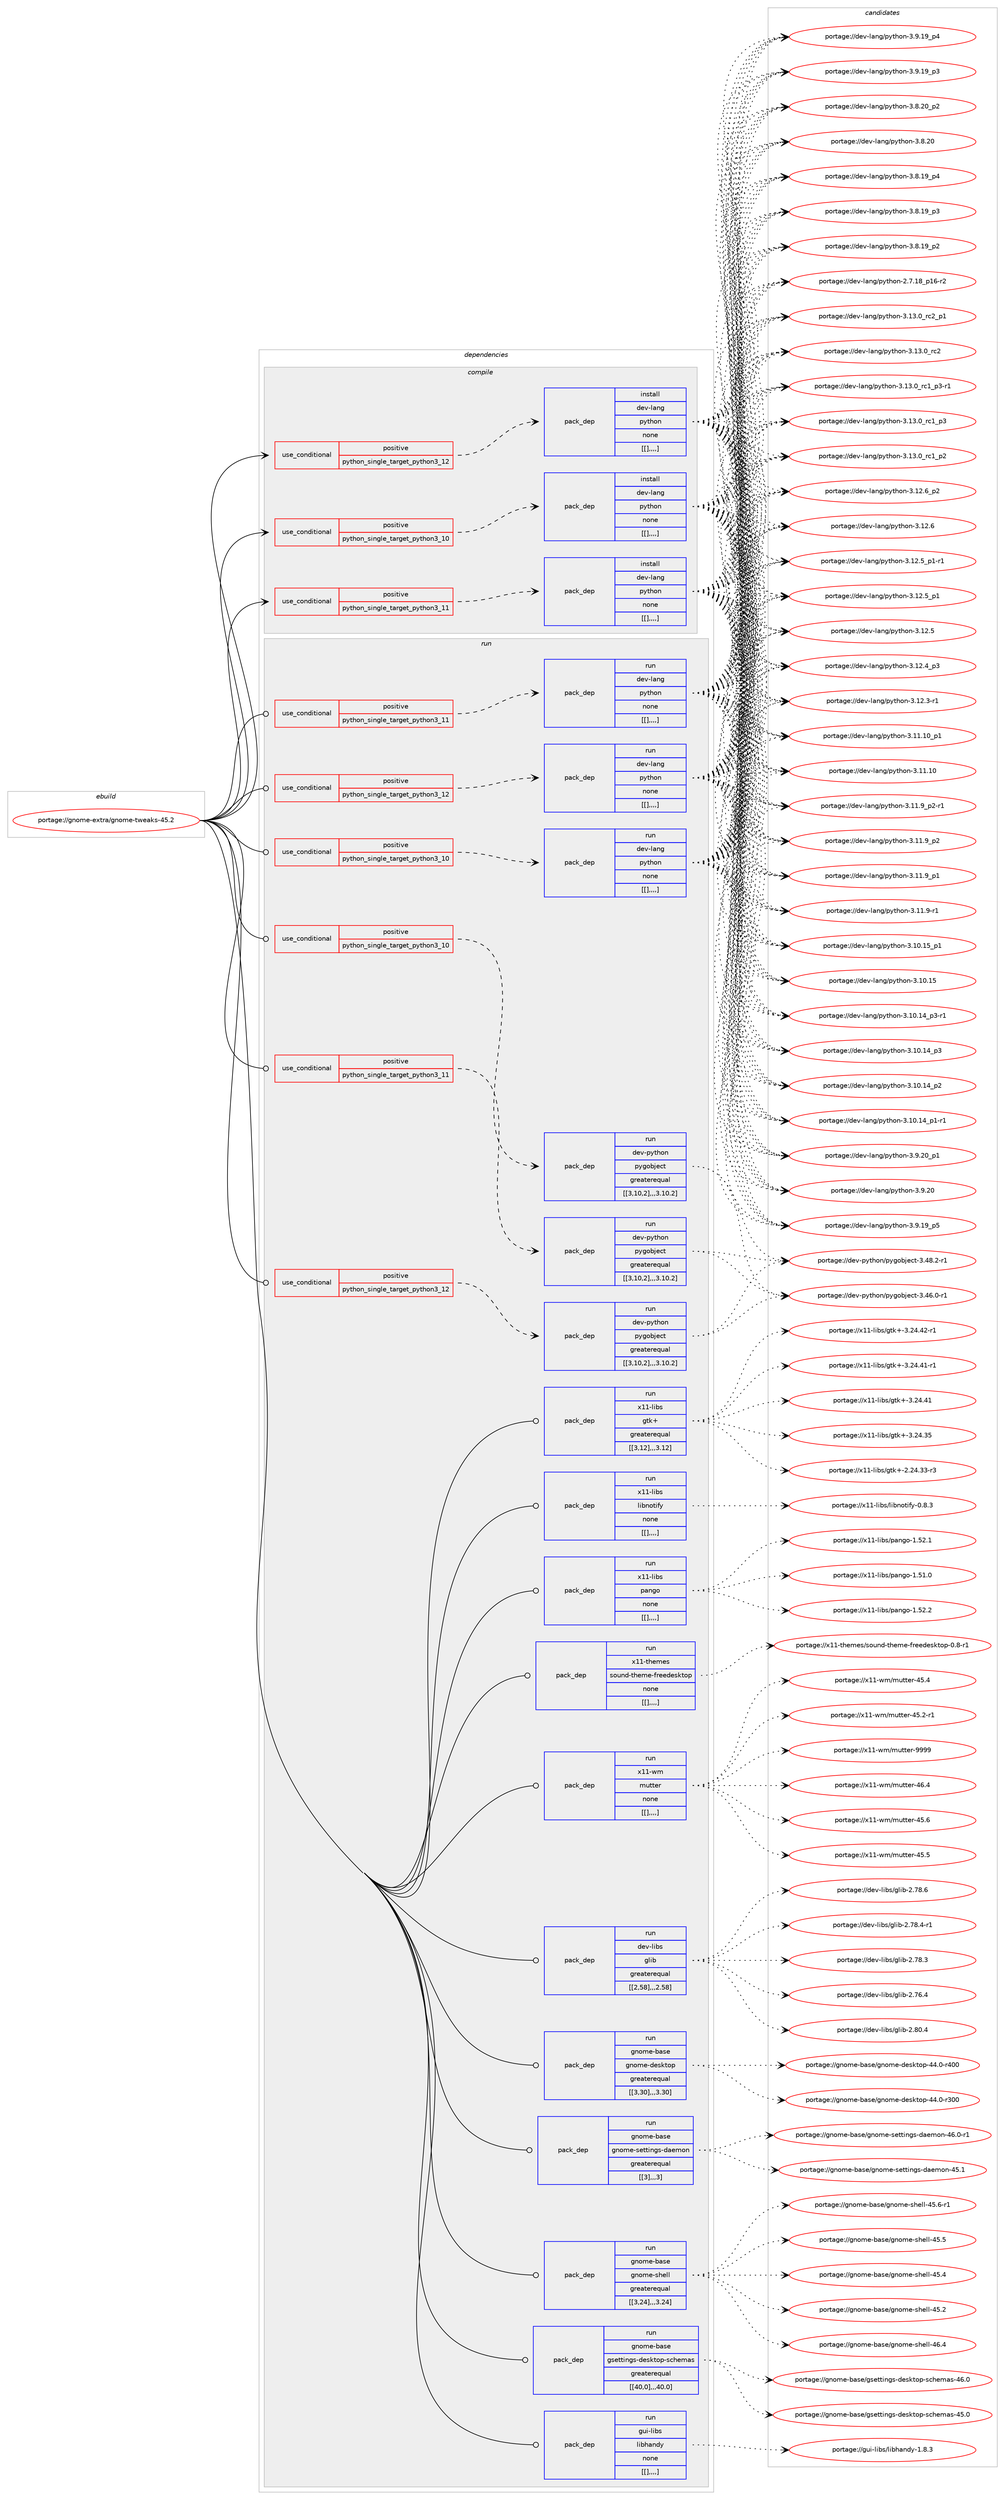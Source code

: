 digraph prolog {

# *************
# Graph options
# *************

newrank=true;
concentrate=true;
compound=true;
graph [rankdir=LR,fontname=Helvetica,fontsize=10,ranksep=1.5];#, ranksep=2.5, nodesep=0.2];
edge  [arrowhead=vee];
node  [fontname=Helvetica,fontsize=10];

# **********
# The ebuild
# **********

subgraph cluster_leftcol {
color=gray;
label=<<i>ebuild</i>>;
id [label="portage://gnome-extra/gnome-tweaks-45.2", color=red, width=4, href="../gnome-extra/gnome-tweaks-45.2.svg"];
}

# ****************
# The dependencies
# ****************

subgraph cluster_midcol {
color=gray;
label=<<i>dependencies</i>>;
subgraph cluster_compile {
fillcolor="#eeeeee";
style=filled;
label=<<i>compile</i>>;
subgraph cond68378 {
dependency245489 [label=<<TABLE BORDER="0" CELLBORDER="1" CELLSPACING="0" CELLPADDING="4"><TR><TD ROWSPAN="3" CELLPADDING="10">use_conditional</TD></TR><TR><TD>positive</TD></TR><TR><TD>python_single_target_python3_10</TD></TR></TABLE>>, shape=none, color=red];
subgraph pack175590 {
dependency245490 [label=<<TABLE BORDER="0" CELLBORDER="1" CELLSPACING="0" CELLPADDING="4" WIDTH="220"><TR><TD ROWSPAN="6" CELLPADDING="30">pack_dep</TD></TR><TR><TD WIDTH="110">install</TD></TR><TR><TD>dev-lang</TD></TR><TR><TD>python</TD></TR><TR><TD>none</TD></TR><TR><TD>[[],,,,]</TD></TR></TABLE>>, shape=none, color=blue];
}
dependency245489:e -> dependency245490:w [weight=20,style="dashed",arrowhead="vee"];
}
id:e -> dependency245489:w [weight=20,style="solid",arrowhead="vee"];
subgraph cond68379 {
dependency245491 [label=<<TABLE BORDER="0" CELLBORDER="1" CELLSPACING="0" CELLPADDING="4"><TR><TD ROWSPAN="3" CELLPADDING="10">use_conditional</TD></TR><TR><TD>positive</TD></TR><TR><TD>python_single_target_python3_11</TD></TR></TABLE>>, shape=none, color=red];
subgraph pack175591 {
dependency245492 [label=<<TABLE BORDER="0" CELLBORDER="1" CELLSPACING="0" CELLPADDING="4" WIDTH="220"><TR><TD ROWSPAN="6" CELLPADDING="30">pack_dep</TD></TR><TR><TD WIDTH="110">install</TD></TR><TR><TD>dev-lang</TD></TR><TR><TD>python</TD></TR><TR><TD>none</TD></TR><TR><TD>[[],,,,]</TD></TR></TABLE>>, shape=none, color=blue];
}
dependency245491:e -> dependency245492:w [weight=20,style="dashed",arrowhead="vee"];
}
id:e -> dependency245491:w [weight=20,style="solid",arrowhead="vee"];
subgraph cond68380 {
dependency245493 [label=<<TABLE BORDER="0" CELLBORDER="1" CELLSPACING="0" CELLPADDING="4"><TR><TD ROWSPAN="3" CELLPADDING="10">use_conditional</TD></TR><TR><TD>positive</TD></TR><TR><TD>python_single_target_python3_12</TD></TR></TABLE>>, shape=none, color=red];
subgraph pack175592 {
dependency245494 [label=<<TABLE BORDER="0" CELLBORDER="1" CELLSPACING="0" CELLPADDING="4" WIDTH="220"><TR><TD ROWSPAN="6" CELLPADDING="30">pack_dep</TD></TR><TR><TD WIDTH="110">install</TD></TR><TR><TD>dev-lang</TD></TR><TR><TD>python</TD></TR><TR><TD>none</TD></TR><TR><TD>[[],,,,]</TD></TR></TABLE>>, shape=none, color=blue];
}
dependency245493:e -> dependency245494:w [weight=20,style="dashed",arrowhead="vee"];
}
id:e -> dependency245493:w [weight=20,style="solid",arrowhead="vee"];
}
subgraph cluster_compileandrun {
fillcolor="#eeeeee";
style=filled;
label=<<i>compile and run</i>>;
}
subgraph cluster_run {
fillcolor="#eeeeee";
style=filled;
label=<<i>run</i>>;
subgraph cond68381 {
dependency245495 [label=<<TABLE BORDER="0" CELLBORDER="1" CELLSPACING="0" CELLPADDING="4"><TR><TD ROWSPAN="3" CELLPADDING="10">use_conditional</TD></TR><TR><TD>positive</TD></TR><TR><TD>python_single_target_python3_10</TD></TR></TABLE>>, shape=none, color=red];
subgraph pack175593 {
dependency245496 [label=<<TABLE BORDER="0" CELLBORDER="1" CELLSPACING="0" CELLPADDING="4" WIDTH="220"><TR><TD ROWSPAN="6" CELLPADDING="30">pack_dep</TD></TR><TR><TD WIDTH="110">run</TD></TR><TR><TD>dev-lang</TD></TR><TR><TD>python</TD></TR><TR><TD>none</TD></TR><TR><TD>[[],,,,]</TD></TR></TABLE>>, shape=none, color=blue];
}
dependency245495:e -> dependency245496:w [weight=20,style="dashed",arrowhead="vee"];
}
id:e -> dependency245495:w [weight=20,style="solid",arrowhead="odot"];
subgraph cond68382 {
dependency245497 [label=<<TABLE BORDER="0" CELLBORDER="1" CELLSPACING="0" CELLPADDING="4"><TR><TD ROWSPAN="3" CELLPADDING="10">use_conditional</TD></TR><TR><TD>positive</TD></TR><TR><TD>python_single_target_python3_10</TD></TR></TABLE>>, shape=none, color=red];
subgraph pack175594 {
dependency245498 [label=<<TABLE BORDER="0" CELLBORDER="1" CELLSPACING="0" CELLPADDING="4" WIDTH="220"><TR><TD ROWSPAN="6" CELLPADDING="30">pack_dep</TD></TR><TR><TD WIDTH="110">run</TD></TR><TR><TD>dev-python</TD></TR><TR><TD>pygobject</TD></TR><TR><TD>greaterequal</TD></TR><TR><TD>[[3,10,2],,,3.10.2]</TD></TR></TABLE>>, shape=none, color=blue];
}
dependency245497:e -> dependency245498:w [weight=20,style="dashed",arrowhead="vee"];
}
id:e -> dependency245497:w [weight=20,style="solid",arrowhead="odot"];
subgraph cond68383 {
dependency245499 [label=<<TABLE BORDER="0" CELLBORDER="1" CELLSPACING="0" CELLPADDING="4"><TR><TD ROWSPAN="3" CELLPADDING="10">use_conditional</TD></TR><TR><TD>positive</TD></TR><TR><TD>python_single_target_python3_11</TD></TR></TABLE>>, shape=none, color=red];
subgraph pack175595 {
dependency245500 [label=<<TABLE BORDER="0" CELLBORDER="1" CELLSPACING="0" CELLPADDING="4" WIDTH="220"><TR><TD ROWSPAN="6" CELLPADDING="30">pack_dep</TD></TR><TR><TD WIDTH="110">run</TD></TR><TR><TD>dev-lang</TD></TR><TR><TD>python</TD></TR><TR><TD>none</TD></TR><TR><TD>[[],,,,]</TD></TR></TABLE>>, shape=none, color=blue];
}
dependency245499:e -> dependency245500:w [weight=20,style="dashed",arrowhead="vee"];
}
id:e -> dependency245499:w [weight=20,style="solid",arrowhead="odot"];
subgraph cond68384 {
dependency245501 [label=<<TABLE BORDER="0" CELLBORDER="1" CELLSPACING="0" CELLPADDING="4"><TR><TD ROWSPAN="3" CELLPADDING="10">use_conditional</TD></TR><TR><TD>positive</TD></TR><TR><TD>python_single_target_python3_11</TD></TR></TABLE>>, shape=none, color=red];
subgraph pack175596 {
dependency245502 [label=<<TABLE BORDER="0" CELLBORDER="1" CELLSPACING="0" CELLPADDING="4" WIDTH="220"><TR><TD ROWSPAN="6" CELLPADDING="30">pack_dep</TD></TR><TR><TD WIDTH="110">run</TD></TR><TR><TD>dev-python</TD></TR><TR><TD>pygobject</TD></TR><TR><TD>greaterequal</TD></TR><TR><TD>[[3,10,2],,,3.10.2]</TD></TR></TABLE>>, shape=none, color=blue];
}
dependency245501:e -> dependency245502:w [weight=20,style="dashed",arrowhead="vee"];
}
id:e -> dependency245501:w [weight=20,style="solid",arrowhead="odot"];
subgraph cond68385 {
dependency245503 [label=<<TABLE BORDER="0" CELLBORDER="1" CELLSPACING="0" CELLPADDING="4"><TR><TD ROWSPAN="3" CELLPADDING="10">use_conditional</TD></TR><TR><TD>positive</TD></TR><TR><TD>python_single_target_python3_12</TD></TR></TABLE>>, shape=none, color=red];
subgraph pack175597 {
dependency245504 [label=<<TABLE BORDER="0" CELLBORDER="1" CELLSPACING="0" CELLPADDING="4" WIDTH="220"><TR><TD ROWSPAN="6" CELLPADDING="30">pack_dep</TD></TR><TR><TD WIDTH="110">run</TD></TR><TR><TD>dev-lang</TD></TR><TR><TD>python</TD></TR><TR><TD>none</TD></TR><TR><TD>[[],,,,]</TD></TR></TABLE>>, shape=none, color=blue];
}
dependency245503:e -> dependency245504:w [weight=20,style="dashed",arrowhead="vee"];
}
id:e -> dependency245503:w [weight=20,style="solid",arrowhead="odot"];
subgraph cond68386 {
dependency245505 [label=<<TABLE BORDER="0" CELLBORDER="1" CELLSPACING="0" CELLPADDING="4"><TR><TD ROWSPAN="3" CELLPADDING="10">use_conditional</TD></TR><TR><TD>positive</TD></TR><TR><TD>python_single_target_python3_12</TD></TR></TABLE>>, shape=none, color=red];
subgraph pack175598 {
dependency245506 [label=<<TABLE BORDER="0" CELLBORDER="1" CELLSPACING="0" CELLPADDING="4" WIDTH="220"><TR><TD ROWSPAN="6" CELLPADDING="30">pack_dep</TD></TR><TR><TD WIDTH="110">run</TD></TR><TR><TD>dev-python</TD></TR><TR><TD>pygobject</TD></TR><TR><TD>greaterequal</TD></TR><TR><TD>[[3,10,2],,,3.10.2]</TD></TR></TABLE>>, shape=none, color=blue];
}
dependency245505:e -> dependency245506:w [weight=20,style="dashed",arrowhead="vee"];
}
id:e -> dependency245505:w [weight=20,style="solid",arrowhead="odot"];
subgraph pack175599 {
dependency245507 [label=<<TABLE BORDER="0" CELLBORDER="1" CELLSPACING="0" CELLPADDING="4" WIDTH="220"><TR><TD ROWSPAN="6" CELLPADDING="30">pack_dep</TD></TR><TR><TD WIDTH="110">run</TD></TR><TR><TD>dev-libs</TD></TR><TR><TD>glib</TD></TR><TR><TD>greaterequal</TD></TR><TR><TD>[[2,58],,,2.58]</TD></TR></TABLE>>, shape=none, color=blue];
}
id:e -> dependency245507:w [weight=20,style="solid",arrowhead="odot"];
subgraph pack175600 {
dependency245508 [label=<<TABLE BORDER="0" CELLBORDER="1" CELLSPACING="0" CELLPADDING="4" WIDTH="220"><TR><TD ROWSPAN="6" CELLPADDING="30">pack_dep</TD></TR><TR><TD WIDTH="110">run</TD></TR><TR><TD>gnome-base</TD></TR><TR><TD>gnome-desktop</TD></TR><TR><TD>greaterequal</TD></TR><TR><TD>[[3,30],,,3.30]</TD></TR></TABLE>>, shape=none, color=blue];
}
id:e -> dependency245508:w [weight=20,style="solid",arrowhead="odot"];
subgraph pack175601 {
dependency245509 [label=<<TABLE BORDER="0" CELLBORDER="1" CELLSPACING="0" CELLPADDING="4" WIDTH="220"><TR><TD ROWSPAN="6" CELLPADDING="30">pack_dep</TD></TR><TR><TD WIDTH="110">run</TD></TR><TR><TD>gnome-base</TD></TR><TR><TD>gnome-settings-daemon</TD></TR><TR><TD>greaterequal</TD></TR><TR><TD>[[3],,,3]</TD></TR></TABLE>>, shape=none, color=blue];
}
id:e -> dependency245509:w [weight=20,style="solid",arrowhead="odot"];
subgraph pack175602 {
dependency245510 [label=<<TABLE BORDER="0" CELLBORDER="1" CELLSPACING="0" CELLPADDING="4" WIDTH="220"><TR><TD ROWSPAN="6" CELLPADDING="30">pack_dep</TD></TR><TR><TD WIDTH="110">run</TD></TR><TR><TD>gnome-base</TD></TR><TR><TD>gnome-shell</TD></TR><TR><TD>greaterequal</TD></TR><TR><TD>[[3,24],,,3.24]</TD></TR></TABLE>>, shape=none, color=blue];
}
id:e -> dependency245510:w [weight=20,style="solid",arrowhead="odot"];
subgraph pack175603 {
dependency245511 [label=<<TABLE BORDER="0" CELLBORDER="1" CELLSPACING="0" CELLPADDING="4" WIDTH="220"><TR><TD ROWSPAN="6" CELLPADDING="30">pack_dep</TD></TR><TR><TD WIDTH="110">run</TD></TR><TR><TD>gnome-base</TD></TR><TR><TD>gsettings-desktop-schemas</TD></TR><TR><TD>greaterequal</TD></TR><TR><TD>[[40,0],,,40.0]</TD></TR></TABLE>>, shape=none, color=blue];
}
id:e -> dependency245511:w [weight=20,style="solid",arrowhead="odot"];
subgraph pack175604 {
dependency245512 [label=<<TABLE BORDER="0" CELLBORDER="1" CELLSPACING="0" CELLPADDING="4" WIDTH="220"><TR><TD ROWSPAN="6" CELLPADDING="30">pack_dep</TD></TR><TR><TD WIDTH="110">run</TD></TR><TR><TD>gui-libs</TD></TR><TR><TD>libhandy</TD></TR><TR><TD>none</TD></TR><TR><TD>[[],,,,]</TD></TR></TABLE>>, shape=none, color=blue];
}
id:e -> dependency245512:w [weight=20,style="solid",arrowhead="odot"];
subgraph pack175605 {
dependency245513 [label=<<TABLE BORDER="0" CELLBORDER="1" CELLSPACING="0" CELLPADDING="4" WIDTH="220"><TR><TD ROWSPAN="6" CELLPADDING="30">pack_dep</TD></TR><TR><TD WIDTH="110">run</TD></TR><TR><TD>x11-libs</TD></TR><TR><TD>gtk+</TD></TR><TR><TD>greaterequal</TD></TR><TR><TD>[[3,12],,,3.12]</TD></TR></TABLE>>, shape=none, color=blue];
}
id:e -> dependency245513:w [weight=20,style="solid",arrowhead="odot"];
subgraph pack175606 {
dependency245514 [label=<<TABLE BORDER="0" CELLBORDER="1" CELLSPACING="0" CELLPADDING="4" WIDTH="220"><TR><TD ROWSPAN="6" CELLPADDING="30">pack_dep</TD></TR><TR><TD WIDTH="110">run</TD></TR><TR><TD>x11-libs</TD></TR><TR><TD>libnotify</TD></TR><TR><TD>none</TD></TR><TR><TD>[[],,,,]</TD></TR></TABLE>>, shape=none, color=blue];
}
id:e -> dependency245514:w [weight=20,style="solid",arrowhead="odot"];
subgraph pack175607 {
dependency245515 [label=<<TABLE BORDER="0" CELLBORDER="1" CELLSPACING="0" CELLPADDING="4" WIDTH="220"><TR><TD ROWSPAN="6" CELLPADDING="30">pack_dep</TD></TR><TR><TD WIDTH="110">run</TD></TR><TR><TD>x11-libs</TD></TR><TR><TD>pango</TD></TR><TR><TD>none</TD></TR><TR><TD>[[],,,,]</TD></TR></TABLE>>, shape=none, color=blue];
}
id:e -> dependency245515:w [weight=20,style="solid",arrowhead="odot"];
subgraph pack175608 {
dependency245516 [label=<<TABLE BORDER="0" CELLBORDER="1" CELLSPACING="0" CELLPADDING="4" WIDTH="220"><TR><TD ROWSPAN="6" CELLPADDING="30">pack_dep</TD></TR><TR><TD WIDTH="110">run</TD></TR><TR><TD>x11-themes</TD></TR><TR><TD>sound-theme-freedesktop</TD></TR><TR><TD>none</TD></TR><TR><TD>[[],,,,]</TD></TR></TABLE>>, shape=none, color=blue];
}
id:e -> dependency245516:w [weight=20,style="solid",arrowhead="odot"];
subgraph pack175609 {
dependency245517 [label=<<TABLE BORDER="0" CELLBORDER="1" CELLSPACING="0" CELLPADDING="4" WIDTH="220"><TR><TD ROWSPAN="6" CELLPADDING="30">pack_dep</TD></TR><TR><TD WIDTH="110">run</TD></TR><TR><TD>x11-wm</TD></TR><TR><TD>mutter</TD></TR><TR><TD>none</TD></TR><TR><TD>[[],,,,]</TD></TR></TABLE>>, shape=none, color=blue];
}
id:e -> dependency245517:w [weight=20,style="solid",arrowhead="odot"];
}
}

# **************
# The candidates
# **************

subgraph cluster_choices {
rank=same;
color=gray;
label=<<i>candidates</i>>;

subgraph choice175590 {
color=black;
nodesep=1;
choice100101118451089711010347112121116104111110455146495146489511499509511249 [label="portage://dev-lang/python-3.13.0_rc2_p1", color=red, width=4,href="../dev-lang/python-3.13.0_rc2_p1.svg"];
choice10010111845108971101034711212111610411111045514649514648951149950 [label="portage://dev-lang/python-3.13.0_rc2", color=red, width=4,href="../dev-lang/python-3.13.0_rc2.svg"];
choice1001011184510897110103471121211161041111104551464951464895114994995112514511449 [label="portage://dev-lang/python-3.13.0_rc1_p3-r1", color=red, width=4,href="../dev-lang/python-3.13.0_rc1_p3-r1.svg"];
choice100101118451089711010347112121116104111110455146495146489511499499511251 [label="portage://dev-lang/python-3.13.0_rc1_p3", color=red, width=4,href="../dev-lang/python-3.13.0_rc1_p3.svg"];
choice100101118451089711010347112121116104111110455146495146489511499499511250 [label="portage://dev-lang/python-3.13.0_rc1_p2", color=red, width=4,href="../dev-lang/python-3.13.0_rc1_p2.svg"];
choice100101118451089711010347112121116104111110455146495046549511250 [label="portage://dev-lang/python-3.12.6_p2", color=red, width=4,href="../dev-lang/python-3.12.6_p2.svg"];
choice10010111845108971101034711212111610411111045514649504654 [label="portage://dev-lang/python-3.12.6", color=red, width=4,href="../dev-lang/python-3.12.6.svg"];
choice1001011184510897110103471121211161041111104551464950465395112494511449 [label="portage://dev-lang/python-3.12.5_p1-r1", color=red, width=4,href="../dev-lang/python-3.12.5_p1-r1.svg"];
choice100101118451089711010347112121116104111110455146495046539511249 [label="portage://dev-lang/python-3.12.5_p1", color=red, width=4,href="../dev-lang/python-3.12.5_p1.svg"];
choice10010111845108971101034711212111610411111045514649504653 [label="portage://dev-lang/python-3.12.5", color=red, width=4,href="../dev-lang/python-3.12.5.svg"];
choice100101118451089711010347112121116104111110455146495046529511251 [label="portage://dev-lang/python-3.12.4_p3", color=red, width=4,href="../dev-lang/python-3.12.4_p3.svg"];
choice100101118451089711010347112121116104111110455146495046514511449 [label="portage://dev-lang/python-3.12.3-r1", color=red, width=4,href="../dev-lang/python-3.12.3-r1.svg"];
choice10010111845108971101034711212111610411111045514649494649489511249 [label="portage://dev-lang/python-3.11.10_p1", color=red, width=4,href="../dev-lang/python-3.11.10_p1.svg"];
choice1001011184510897110103471121211161041111104551464949464948 [label="portage://dev-lang/python-3.11.10", color=red, width=4,href="../dev-lang/python-3.11.10.svg"];
choice1001011184510897110103471121211161041111104551464949465795112504511449 [label="portage://dev-lang/python-3.11.9_p2-r1", color=red, width=4,href="../dev-lang/python-3.11.9_p2-r1.svg"];
choice100101118451089711010347112121116104111110455146494946579511250 [label="portage://dev-lang/python-3.11.9_p2", color=red, width=4,href="../dev-lang/python-3.11.9_p2.svg"];
choice100101118451089711010347112121116104111110455146494946579511249 [label="portage://dev-lang/python-3.11.9_p1", color=red, width=4,href="../dev-lang/python-3.11.9_p1.svg"];
choice100101118451089711010347112121116104111110455146494946574511449 [label="portage://dev-lang/python-3.11.9-r1", color=red, width=4,href="../dev-lang/python-3.11.9-r1.svg"];
choice10010111845108971101034711212111610411111045514649484649539511249 [label="portage://dev-lang/python-3.10.15_p1", color=red, width=4,href="../dev-lang/python-3.10.15_p1.svg"];
choice1001011184510897110103471121211161041111104551464948464953 [label="portage://dev-lang/python-3.10.15", color=red, width=4,href="../dev-lang/python-3.10.15.svg"];
choice100101118451089711010347112121116104111110455146494846495295112514511449 [label="portage://dev-lang/python-3.10.14_p3-r1", color=red, width=4,href="../dev-lang/python-3.10.14_p3-r1.svg"];
choice10010111845108971101034711212111610411111045514649484649529511251 [label="portage://dev-lang/python-3.10.14_p3", color=red, width=4,href="../dev-lang/python-3.10.14_p3.svg"];
choice10010111845108971101034711212111610411111045514649484649529511250 [label="portage://dev-lang/python-3.10.14_p2", color=red, width=4,href="../dev-lang/python-3.10.14_p2.svg"];
choice100101118451089711010347112121116104111110455146494846495295112494511449 [label="portage://dev-lang/python-3.10.14_p1-r1", color=red, width=4,href="../dev-lang/python-3.10.14_p1-r1.svg"];
choice100101118451089711010347112121116104111110455146574650489511249 [label="portage://dev-lang/python-3.9.20_p1", color=red, width=4,href="../dev-lang/python-3.9.20_p1.svg"];
choice10010111845108971101034711212111610411111045514657465048 [label="portage://dev-lang/python-3.9.20", color=red, width=4,href="../dev-lang/python-3.9.20.svg"];
choice100101118451089711010347112121116104111110455146574649579511253 [label="portage://dev-lang/python-3.9.19_p5", color=red, width=4,href="../dev-lang/python-3.9.19_p5.svg"];
choice100101118451089711010347112121116104111110455146574649579511252 [label="portage://dev-lang/python-3.9.19_p4", color=red, width=4,href="../dev-lang/python-3.9.19_p4.svg"];
choice100101118451089711010347112121116104111110455146574649579511251 [label="portage://dev-lang/python-3.9.19_p3", color=red, width=4,href="../dev-lang/python-3.9.19_p3.svg"];
choice100101118451089711010347112121116104111110455146564650489511250 [label="portage://dev-lang/python-3.8.20_p2", color=red, width=4,href="../dev-lang/python-3.8.20_p2.svg"];
choice10010111845108971101034711212111610411111045514656465048 [label="portage://dev-lang/python-3.8.20", color=red, width=4,href="../dev-lang/python-3.8.20.svg"];
choice100101118451089711010347112121116104111110455146564649579511252 [label="portage://dev-lang/python-3.8.19_p4", color=red, width=4,href="../dev-lang/python-3.8.19_p4.svg"];
choice100101118451089711010347112121116104111110455146564649579511251 [label="portage://dev-lang/python-3.8.19_p3", color=red, width=4,href="../dev-lang/python-3.8.19_p3.svg"];
choice100101118451089711010347112121116104111110455146564649579511250 [label="portage://dev-lang/python-3.8.19_p2", color=red, width=4,href="../dev-lang/python-3.8.19_p2.svg"];
choice100101118451089711010347112121116104111110455046554649569511249544511450 [label="portage://dev-lang/python-2.7.18_p16-r2", color=red, width=4,href="../dev-lang/python-2.7.18_p16-r2.svg"];
dependency245490:e -> choice100101118451089711010347112121116104111110455146495146489511499509511249:w [style=dotted,weight="100"];
dependency245490:e -> choice10010111845108971101034711212111610411111045514649514648951149950:w [style=dotted,weight="100"];
dependency245490:e -> choice1001011184510897110103471121211161041111104551464951464895114994995112514511449:w [style=dotted,weight="100"];
dependency245490:e -> choice100101118451089711010347112121116104111110455146495146489511499499511251:w [style=dotted,weight="100"];
dependency245490:e -> choice100101118451089711010347112121116104111110455146495146489511499499511250:w [style=dotted,weight="100"];
dependency245490:e -> choice100101118451089711010347112121116104111110455146495046549511250:w [style=dotted,weight="100"];
dependency245490:e -> choice10010111845108971101034711212111610411111045514649504654:w [style=dotted,weight="100"];
dependency245490:e -> choice1001011184510897110103471121211161041111104551464950465395112494511449:w [style=dotted,weight="100"];
dependency245490:e -> choice100101118451089711010347112121116104111110455146495046539511249:w [style=dotted,weight="100"];
dependency245490:e -> choice10010111845108971101034711212111610411111045514649504653:w [style=dotted,weight="100"];
dependency245490:e -> choice100101118451089711010347112121116104111110455146495046529511251:w [style=dotted,weight="100"];
dependency245490:e -> choice100101118451089711010347112121116104111110455146495046514511449:w [style=dotted,weight="100"];
dependency245490:e -> choice10010111845108971101034711212111610411111045514649494649489511249:w [style=dotted,weight="100"];
dependency245490:e -> choice1001011184510897110103471121211161041111104551464949464948:w [style=dotted,weight="100"];
dependency245490:e -> choice1001011184510897110103471121211161041111104551464949465795112504511449:w [style=dotted,weight="100"];
dependency245490:e -> choice100101118451089711010347112121116104111110455146494946579511250:w [style=dotted,weight="100"];
dependency245490:e -> choice100101118451089711010347112121116104111110455146494946579511249:w [style=dotted,weight="100"];
dependency245490:e -> choice100101118451089711010347112121116104111110455146494946574511449:w [style=dotted,weight="100"];
dependency245490:e -> choice10010111845108971101034711212111610411111045514649484649539511249:w [style=dotted,weight="100"];
dependency245490:e -> choice1001011184510897110103471121211161041111104551464948464953:w [style=dotted,weight="100"];
dependency245490:e -> choice100101118451089711010347112121116104111110455146494846495295112514511449:w [style=dotted,weight="100"];
dependency245490:e -> choice10010111845108971101034711212111610411111045514649484649529511251:w [style=dotted,weight="100"];
dependency245490:e -> choice10010111845108971101034711212111610411111045514649484649529511250:w [style=dotted,weight="100"];
dependency245490:e -> choice100101118451089711010347112121116104111110455146494846495295112494511449:w [style=dotted,weight="100"];
dependency245490:e -> choice100101118451089711010347112121116104111110455146574650489511249:w [style=dotted,weight="100"];
dependency245490:e -> choice10010111845108971101034711212111610411111045514657465048:w [style=dotted,weight="100"];
dependency245490:e -> choice100101118451089711010347112121116104111110455146574649579511253:w [style=dotted,weight="100"];
dependency245490:e -> choice100101118451089711010347112121116104111110455146574649579511252:w [style=dotted,weight="100"];
dependency245490:e -> choice100101118451089711010347112121116104111110455146574649579511251:w [style=dotted,weight="100"];
dependency245490:e -> choice100101118451089711010347112121116104111110455146564650489511250:w [style=dotted,weight="100"];
dependency245490:e -> choice10010111845108971101034711212111610411111045514656465048:w [style=dotted,weight="100"];
dependency245490:e -> choice100101118451089711010347112121116104111110455146564649579511252:w [style=dotted,weight="100"];
dependency245490:e -> choice100101118451089711010347112121116104111110455146564649579511251:w [style=dotted,weight="100"];
dependency245490:e -> choice100101118451089711010347112121116104111110455146564649579511250:w [style=dotted,weight="100"];
dependency245490:e -> choice100101118451089711010347112121116104111110455046554649569511249544511450:w [style=dotted,weight="100"];
}
subgraph choice175591 {
color=black;
nodesep=1;
choice100101118451089711010347112121116104111110455146495146489511499509511249 [label="portage://dev-lang/python-3.13.0_rc2_p1", color=red, width=4,href="../dev-lang/python-3.13.0_rc2_p1.svg"];
choice10010111845108971101034711212111610411111045514649514648951149950 [label="portage://dev-lang/python-3.13.0_rc2", color=red, width=4,href="../dev-lang/python-3.13.0_rc2.svg"];
choice1001011184510897110103471121211161041111104551464951464895114994995112514511449 [label="portage://dev-lang/python-3.13.0_rc1_p3-r1", color=red, width=4,href="../dev-lang/python-3.13.0_rc1_p3-r1.svg"];
choice100101118451089711010347112121116104111110455146495146489511499499511251 [label="portage://dev-lang/python-3.13.0_rc1_p3", color=red, width=4,href="../dev-lang/python-3.13.0_rc1_p3.svg"];
choice100101118451089711010347112121116104111110455146495146489511499499511250 [label="portage://dev-lang/python-3.13.0_rc1_p2", color=red, width=4,href="../dev-lang/python-3.13.0_rc1_p2.svg"];
choice100101118451089711010347112121116104111110455146495046549511250 [label="portage://dev-lang/python-3.12.6_p2", color=red, width=4,href="../dev-lang/python-3.12.6_p2.svg"];
choice10010111845108971101034711212111610411111045514649504654 [label="portage://dev-lang/python-3.12.6", color=red, width=4,href="../dev-lang/python-3.12.6.svg"];
choice1001011184510897110103471121211161041111104551464950465395112494511449 [label="portage://dev-lang/python-3.12.5_p1-r1", color=red, width=4,href="../dev-lang/python-3.12.5_p1-r1.svg"];
choice100101118451089711010347112121116104111110455146495046539511249 [label="portage://dev-lang/python-3.12.5_p1", color=red, width=4,href="../dev-lang/python-3.12.5_p1.svg"];
choice10010111845108971101034711212111610411111045514649504653 [label="portage://dev-lang/python-3.12.5", color=red, width=4,href="../dev-lang/python-3.12.5.svg"];
choice100101118451089711010347112121116104111110455146495046529511251 [label="portage://dev-lang/python-3.12.4_p3", color=red, width=4,href="../dev-lang/python-3.12.4_p3.svg"];
choice100101118451089711010347112121116104111110455146495046514511449 [label="portage://dev-lang/python-3.12.3-r1", color=red, width=4,href="../dev-lang/python-3.12.3-r1.svg"];
choice10010111845108971101034711212111610411111045514649494649489511249 [label="portage://dev-lang/python-3.11.10_p1", color=red, width=4,href="../dev-lang/python-3.11.10_p1.svg"];
choice1001011184510897110103471121211161041111104551464949464948 [label="portage://dev-lang/python-3.11.10", color=red, width=4,href="../dev-lang/python-3.11.10.svg"];
choice1001011184510897110103471121211161041111104551464949465795112504511449 [label="portage://dev-lang/python-3.11.9_p2-r1", color=red, width=4,href="../dev-lang/python-3.11.9_p2-r1.svg"];
choice100101118451089711010347112121116104111110455146494946579511250 [label="portage://dev-lang/python-3.11.9_p2", color=red, width=4,href="../dev-lang/python-3.11.9_p2.svg"];
choice100101118451089711010347112121116104111110455146494946579511249 [label="portage://dev-lang/python-3.11.9_p1", color=red, width=4,href="../dev-lang/python-3.11.9_p1.svg"];
choice100101118451089711010347112121116104111110455146494946574511449 [label="portage://dev-lang/python-3.11.9-r1", color=red, width=4,href="../dev-lang/python-3.11.9-r1.svg"];
choice10010111845108971101034711212111610411111045514649484649539511249 [label="portage://dev-lang/python-3.10.15_p1", color=red, width=4,href="../dev-lang/python-3.10.15_p1.svg"];
choice1001011184510897110103471121211161041111104551464948464953 [label="portage://dev-lang/python-3.10.15", color=red, width=4,href="../dev-lang/python-3.10.15.svg"];
choice100101118451089711010347112121116104111110455146494846495295112514511449 [label="portage://dev-lang/python-3.10.14_p3-r1", color=red, width=4,href="../dev-lang/python-3.10.14_p3-r1.svg"];
choice10010111845108971101034711212111610411111045514649484649529511251 [label="portage://dev-lang/python-3.10.14_p3", color=red, width=4,href="../dev-lang/python-3.10.14_p3.svg"];
choice10010111845108971101034711212111610411111045514649484649529511250 [label="portage://dev-lang/python-3.10.14_p2", color=red, width=4,href="../dev-lang/python-3.10.14_p2.svg"];
choice100101118451089711010347112121116104111110455146494846495295112494511449 [label="portage://dev-lang/python-3.10.14_p1-r1", color=red, width=4,href="../dev-lang/python-3.10.14_p1-r1.svg"];
choice100101118451089711010347112121116104111110455146574650489511249 [label="portage://dev-lang/python-3.9.20_p1", color=red, width=4,href="../dev-lang/python-3.9.20_p1.svg"];
choice10010111845108971101034711212111610411111045514657465048 [label="portage://dev-lang/python-3.9.20", color=red, width=4,href="../dev-lang/python-3.9.20.svg"];
choice100101118451089711010347112121116104111110455146574649579511253 [label="portage://dev-lang/python-3.9.19_p5", color=red, width=4,href="../dev-lang/python-3.9.19_p5.svg"];
choice100101118451089711010347112121116104111110455146574649579511252 [label="portage://dev-lang/python-3.9.19_p4", color=red, width=4,href="../dev-lang/python-3.9.19_p4.svg"];
choice100101118451089711010347112121116104111110455146574649579511251 [label="portage://dev-lang/python-3.9.19_p3", color=red, width=4,href="../dev-lang/python-3.9.19_p3.svg"];
choice100101118451089711010347112121116104111110455146564650489511250 [label="portage://dev-lang/python-3.8.20_p2", color=red, width=4,href="../dev-lang/python-3.8.20_p2.svg"];
choice10010111845108971101034711212111610411111045514656465048 [label="portage://dev-lang/python-3.8.20", color=red, width=4,href="../dev-lang/python-3.8.20.svg"];
choice100101118451089711010347112121116104111110455146564649579511252 [label="portage://dev-lang/python-3.8.19_p4", color=red, width=4,href="../dev-lang/python-3.8.19_p4.svg"];
choice100101118451089711010347112121116104111110455146564649579511251 [label="portage://dev-lang/python-3.8.19_p3", color=red, width=4,href="../dev-lang/python-3.8.19_p3.svg"];
choice100101118451089711010347112121116104111110455146564649579511250 [label="portage://dev-lang/python-3.8.19_p2", color=red, width=4,href="../dev-lang/python-3.8.19_p2.svg"];
choice100101118451089711010347112121116104111110455046554649569511249544511450 [label="portage://dev-lang/python-2.7.18_p16-r2", color=red, width=4,href="../dev-lang/python-2.7.18_p16-r2.svg"];
dependency245492:e -> choice100101118451089711010347112121116104111110455146495146489511499509511249:w [style=dotted,weight="100"];
dependency245492:e -> choice10010111845108971101034711212111610411111045514649514648951149950:w [style=dotted,weight="100"];
dependency245492:e -> choice1001011184510897110103471121211161041111104551464951464895114994995112514511449:w [style=dotted,weight="100"];
dependency245492:e -> choice100101118451089711010347112121116104111110455146495146489511499499511251:w [style=dotted,weight="100"];
dependency245492:e -> choice100101118451089711010347112121116104111110455146495146489511499499511250:w [style=dotted,weight="100"];
dependency245492:e -> choice100101118451089711010347112121116104111110455146495046549511250:w [style=dotted,weight="100"];
dependency245492:e -> choice10010111845108971101034711212111610411111045514649504654:w [style=dotted,weight="100"];
dependency245492:e -> choice1001011184510897110103471121211161041111104551464950465395112494511449:w [style=dotted,weight="100"];
dependency245492:e -> choice100101118451089711010347112121116104111110455146495046539511249:w [style=dotted,weight="100"];
dependency245492:e -> choice10010111845108971101034711212111610411111045514649504653:w [style=dotted,weight="100"];
dependency245492:e -> choice100101118451089711010347112121116104111110455146495046529511251:w [style=dotted,weight="100"];
dependency245492:e -> choice100101118451089711010347112121116104111110455146495046514511449:w [style=dotted,weight="100"];
dependency245492:e -> choice10010111845108971101034711212111610411111045514649494649489511249:w [style=dotted,weight="100"];
dependency245492:e -> choice1001011184510897110103471121211161041111104551464949464948:w [style=dotted,weight="100"];
dependency245492:e -> choice1001011184510897110103471121211161041111104551464949465795112504511449:w [style=dotted,weight="100"];
dependency245492:e -> choice100101118451089711010347112121116104111110455146494946579511250:w [style=dotted,weight="100"];
dependency245492:e -> choice100101118451089711010347112121116104111110455146494946579511249:w [style=dotted,weight="100"];
dependency245492:e -> choice100101118451089711010347112121116104111110455146494946574511449:w [style=dotted,weight="100"];
dependency245492:e -> choice10010111845108971101034711212111610411111045514649484649539511249:w [style=dotted,weight="100"];
dependency245492:e -> choice1001011184510897110103471121211161041111104551464948464953:w [style=dotted,weight="100"];
dependency245492:e -> choice100101118451089711010347112121116104111110455146494846495295112514511449:w [style=dotted,weight="100"];
dependency245492:e -> choice10010111845108971101034711212111610411111045514649484649529511251:w [style=dotted,weight="100"];
dependency245492:e -> choice10010111845108971101034711212111610411111045514649484649529511250:w [style=dotted,weight="100"];
dependency245492:e -> choice100101118451089711010347112121116104111110455146494846495295112494511449:w [style=dotted,weight="100"];
dependency245492:e -> choice100101118451089711010347112121116104111110455146574650489511249:w [style=dotted,weight="100"];
dependency245492:e -> choice10010111845108971101034711212111610411111045514657465048:w [style=dotted,weight="100"];
dependency245492:e -> choice100101118451089711010347112121116104111110455146574649579511253:w [style=dotted,weight="100"];
dependency245492:e -> choice100101118451089711010347112121116104111110455146574649579511252:w [style=dotted,weight="100"];
dependency245492:e -> choice100101118451089711010347112121116104111110455146574649579511251:w [style=dotted,weight="100"];
dependency245492:e -> choice100101118451089711010347112121116104111110455146564650489511250:w [style=dotted,weight="100"];
dependency245492:e -> choice10010111845108971101034711212111610411111045514656465048:w [style=dotted,weight="100"];
dependency245492:e -> choice100101118451089711010347112121116104111110455146564649579511252:w [style=dotted,weight="100"];
dependency245492:e -> choice100101118451089711010347112121116104111110455146564649579511251:w [style=dotted,weight="100"];
dependency245492:e -> choice100101118451089711010347112121116104111110455146564649579511250:w [style=dotted,weight="100"];
dependency245492:e -> choice100101118451089711010347112121116104111110455046554649569511249544511450:w [style=dotted,weight="100"];
}
subgraph choice175592 {
color=black;
nodesep=1;
choice100101118451089711010347112121116104111110455146495146489511499509511249 [label="portage://dev-lang/python-3.13.0_rc2_p1", color=red, width=4,href="../dev-lang/python-3.13.0_rc2_p1.svg"];
choice10010111845108971101034711212111610411111045514649514648951149950 [label="portage://dev-lang/python-3.13.0_rc2", color=red, width=4,href="../dev-lang/python-3.13.0_rc2.svg"];
choice1001011184510897110103471121211161041111104551464951464895114994995112514511449 [label="portage://dev-lang/python-3.13.0_rc1_p3-r1", color=red, width=4,href="../dev-lang/python-3.13.0_rc1_p3-r1.svg"];
choice100101118451089711010347112121116104111110455146495146489511499499511251 [label="portage://dev-lang/python-3.13.0_rc1_p3", color=red, width=4,href="../dev-lang/python-3.13.0_rc1_p3.svg"];
choice100101118451089711010347112121116104111110455146495146489511499499511250 [label="portage://dev-lang/python-3.13.0_rc1_p2", color=red, width=4,href="../dev-lang/python-3.13.0_rc1_p2.svg"];
choice100101118451089711010347112121116104111110455146495046549511250 [label="portage://dev-lang/python-3.12.6_p2", color=red, width=4,href="../dev-lang/python-3.12.6_p2.svg"];
choice10010111845108971101034711212111610411111045514649504654 [label="portage://dev-lang/python-3.12.6", color=red, width=4,href="../dev-lang/python-3.12.6.svg"];
choice1001011184510897110103471121211161041111104551464950465395112494511449 [label="portage://dev-lang/python-3.12.5_p1-r1", color=red, width=4,href="../dev-lang/python-3.12.5_p1-r1.svg"];
choice100101118451089711010347112121116104111110455146495046539511249 [label="portage://dev-lang/python-3.12.5_p1", color=red, width=4,href="../dev-lang/python-3.12.5_p1.svg"];
choice10010111845108971101034711212111610411111045514649504653 [label="portage://dev-lang/python-3.12.5", color=red, width=4,href="../dev-lang/python-3.12.5.svg"];
choice100101118451089711010347112121116104111110455146495046529511251 [label="portage://dev-lang/python-3.12.4_p3", color=red, width=4,href="../dev-lang/python-3.12.4_p3.svg"];
choice100101118451089711010347112121116104111110455146495046514511449 [label="portage://dev-lang/python-3.12.3-r1", color=red, width=4,href="../dev-lang/python-3.12.3-r1.svg"];
choice10010111845108971101034711212111610411111045514649494649489511249 [label="portage://dev-lang/python-3.11.10_p1", color=red, width=4,href="../dev-lang/python-3.11.10_p1.svg"];
choice1001011184510897110103471121211161041111104551464949464948 [label="portage://dev-lang/python-3.11.10", color=red, width=4,href="../dev-lang/python-3.11.10.svg"];
choice1001011184510897110103471121211161041111104551464949465795112504511449 [label="portage://dev-lang/python-3.11.9_p2-r1", color=red, width=4,href="../dev-lang/python-3.11.9_p2-r1.svg"];
choice100101118451089711010347112121116104111110455146494946579511250 [label="portage://dev-lang/python-3.11.9_p2", color=red, width=4,href="../dev-lang/python-3.11.9_p2.svg"];
choice100101118451089711010347112121116104111110455146494946579511249 [label="portage://dev-lang/python-3.11.9_p1", color=red, width=4,href="../dev-lang/python-3.11.9_p1.svg"];
choice100101118451089711010347112121116104111110455146494946574511449 [label="portage://dev-lang/python-3.11.9-r1", color=red, width=4,href="../dev-lang/python-3.11.9-r1.svg"];
choice10010111845108971101034711212111610411111045514649484649539511249 [label="portage://dev-lang/python-3.10.15_p1", color=red, width=4,href="../dev-lang/python-3.10.15_p1.svg"];
choice1001011184510897110103471121211161041111104551464948464953 [label="portage://dev-lang/python-3.10.15", color=red, width=4,href="../dev-lang/python-3.10.15.svg"];
choice100101118451089711010347112121116104111110455146494846495295112514511449 [label="portage://dev-lang/python-3.10.14_p3-r1", color=red, width=4,href="../dev-lang/python-3.10.14_p3-r1.svg"];
choice10010111845108971101034711212111610411111045514649484649529511251 [label="portage://dev-lang/python-3.10.14_p3", color=red, width=4,href="../dev-lang/python-3.10.14_p3.svg"];
choice10010111845108971101034711212111610411111045514649484649529511250 [label="portage://dev-lang/python-3.10.14_p2", color=red, width=4,href="../dev-lang/python-3.10.14_p2.svg"];
choice100101118451089711010347112121116104111110455146494846495295112494511449 [label="portage://dev-lang/python-3.10.14_p1-r1", color=red, width=4,href="../dev-lang/python-3.10.14_p1-r1.svg"];
choice100101118451089711010347112121116104111110455146574650489511249 [label="portage://dev-lang/python-3.9.20_p1", color=red, width=4,href="../dev-lang/python-3.9.20_p1.svg"];
choice10010111845108971101034711212111610411111045514657465048 [label="portage://dev-lang/python-3.9.20", color=red, width=4,href="../dev-lang/python-3.9.20.svg"];
choice100101118451089711010347112121116104111110455146574649579511253 [label="portage://dev-lang/python-3.9.19_p5", color=red, width=4,href="../dev-lang/python-3.9.19_p5.svg"];
choice100101118451089711010347112121116104111110455146574649579511252 [label="portage://dev-lang/python-3.9.19_p4", color=red, width=4,href="../dev-lang/python-3.9.19_p4.svg"];
choice100101118451089711010347112121116104111110455146574649579511251 [label="portage://dev-lang/python-3.9.19_p3", color=red, width=4,href="../dev-lang/python-3.9.19_p3.svg"];
choice100101118451089711010347112121116104111110455146564650489511250 [label="portage://dev-lang/python-3.8.20_p2", color=red, width=4,href="../dev-lang/python-3.8.20_p2.svg"];
choice10010111845108971101034711212111610411111045514656465048 [label="portage://dev-lang/python-3.8.20", color=red, width=4,href="../dev-lang/python-3.8.20.svg"];
choice100101118451089711010347112121116104111110455146564649579511252 [label="portage://dev-lang/python-3.8.19_p4", color=red, width=4,href="../dev-lang/python-3.8.19_p4.svg"];
choice100101118451089711010347112121116104111110455146564649579511251 [label="portage://dev-lang/python-3.8.19_p3", color=red, width=4,href="../dev-lang/python-3.8.19_p3.svg"];
choice100101118451089711010347112121116104111110455146564649579511250 [label="portage://dev-lang/python-3.8.19_p2", color=red, width=4,href="../dev-lang/python-3.8.19_p2.svg"];
choice100101118451089711010347112121116104111110455046554649569511249544511450 [label="portage://dev-lang/python-2.7.18_p16-r2", color=red, width=4,href="../dev-lang/python-2.7.18_p16-r2.svg"];
dependency245494:e -> choice100101118451089711010347112121116104111110455146495146489511499509511249:w [style=dotted,weight="100"];
dependency245494:e -> choice10010111845108971101034711212111610411111045514649514648951149950:w [style=dotted,weight="100"];
dependency245494:e -> choice1001011184510897110103471121211161041111104551464951464895114994995112514511449:w [style=dotted,weight="100"];
dependency245494:e -> choice100101118451089711010347112121116104111110455146495146489511499499511251:w [style=dotted,weight="100"];
dependency245494:e -> choice100101118451089711010347112121116104111110455146495146489511499499511250:w [style=dotted,weight="100"];
dependency245494:e -> choice100101118451089711010347112121116104111110455146495046549511250:w [style=dotted,weight="100"];
dependency245494:e -> choice10010111845108971101034711212111610411111045514649504654:w [style=dotted,weight="100"];
dependency245494:e -> choice1001011184510897110103471121211161041111104551464950465395112494511449:w [style=dotted,weight="100"];
dependency245494:e -> choice100101118451089711010347112121116104111110455146495046539511249:w [style=dotted,weight="100"];
dependency245494:e -> choice10010111845108971101034711212111610411111045514649504653:w [style=dotted,weight="100"];
dependency245494:e -> choice100101118451089711010347112121116104111110455146495046529511251:w [style=dotted,weight="100"];
dependency245494:e -> choice100101118451089711010347112121116104111110455146495046514511449:w [style=dotted,weight="100"];
dependency245494:e -> choice10010111845108971101034711212111610411111045514649494649489511249:w [style=dotted,weight="100"];
dependency245494:e -> choice1001011184510897110103471121211161041111104551464949464948:w [style=dotted,weight="100"];
dependency245494:e -> choice1001011184510897110103471121211161041111104551464949465795112504511449:w [style=dotted,weight="100"];
dependency245494:e -> choice100101118451089711010347112121116104111110455146494946579511250:w [style=dotted,weight="100"];
dependency245494:e -> choice100101118451089711010347112121116104111110455146494946579511249:w [style=dotted,weight="100"];
dependency245494:e -> choice100101118451089711010347112121116104111110455146494946574511449:w [style=dotted,weight="100"];
dependency245494:e -> choice10010111845108971101034711212111610411111045514649484649539511249:w [style=dotted,weight="100"];
dependency245494:e -> choice1001011184510897110103471121211161041111104551464948464953:w [style=dotted,weight="100"];
dependency245494:e -> choice100101118451089711010347112121116104111110455146494846495295112514511449:w [style=dotted,weight="100"];
dependency245494:e -> choice10010111845108971101034711212111610411111045514649484649529511251:w [style=dotted,weight="100"];
dependency245494:e -> choice10010111845108971101034711212111610411111045514649484649529511250:w [style=dotted,weight="100"];
dependency245494:e -> choice100101118451089711010347112121116104111110455146494846495295112494511449:w [style=dotted,weight="100"];
dependency245494:e -> choice100101118451089711010347112121116104111110455146574650489511249:w [style=dotted,weight="100"];
dependency245494:e -> choice10010111845108971101034711212111610411111045514657465048:w [style=dotted,weight="100"];
dependency245494:e -> choice100101118451089711010347112121116104111110455146574649579511253:w [style=dotted,weight="100"];
dependency245494:e -> choice100101118451089711010347112121116104111110455146574649579511252:w [style=dotted,weight="100"];
dependency245494:e -> choice100101118451089711010347112121116104111110455146574649579511251:w [style=dotted,weight="100"];
dependency245494:e -> choice100101118451089711010347112121116104111110455146564650489511250:w [style=dotted,weight="100"];
dependency245494:e -> choice10010111845108971101034711212111610411111045514656465048:w [style=dotted,weight="100"];
dependency245494:e -> choice100101118451089711010347112121116104111110455146564649579511252:w [style=dotted,weight="100"];
dependency245494:e -> choice100101118451089711010347112121116104111110455146564649579511251:w [style=dotted,weight="100"];
dependency245494:e -> choice100101118451089711010347112121116104111110455146564649579511250:w [style=dotted,weight="100"];
dependency245494:e -> choice100101118451089711010347112121116104111110455046554649569511249544511450:w [style=dotted,weight="100"];
}
subgraph choice175593 {
color=black;
nodesep=1;
choice100101118451089711010347112121116104111110455146495146489511499509511249 [label="portage://dev-lang/python-3.13.0_rc2_p1", color=red, width=4,href="../dev-lang/python-3.13.0_rc2_p1.svg"];
choice10010111845108971101034711212111610411111045514649514648951149950 [label="portage://dev-lang/python-3.13.0_rc2", color=red, width=4,href="../dev-lang/python-3.13.0_rc2.svg"];
choice1001011184510897110103471121211161041111104551464951464895114994995112514511449 [label="portage://dev-lang/python-3.13.0_rc1_p3-r1", color=red, width=4,href="../dev-lang/python-3.13.0_rc1_p3-r1.svg"];
choice100101118451089711010347112121116104111110455146495146489511499499511251 [label="portage://dev-lang/python-3.13.0_rc1_p3", color=red, width=4,href="../dev-lang/python-3.13.0_rc1_p3.svg"];
choice100101118451089711010347112121116104111110455146495146489511499499511250 [label="portage://dev-lang/python-3.13.0_rc1_p2", color=red, width=4,href="../dev-lang/python-3.13.0_rc1_p2.svg"];
choice100101118451089711010347112121116104111110455146495046549511250 [label="portage://dev-lang/python-3.12.6_p2", color=red, width=4,href="../dev-lang/python-3.12.6_p2.svg"];
choice10010111845108971101034711212111610411111045514649504654 [label="portage://dev-lang/python-3.12.6", color=red, width=4,href="../dev-lang/python-3.12.6.svg"];
choice1001011184510897110103471121211161041111104551464950465395112494511449 [label="portage://dev-lang/python-3.12.5_p1-r1", color=red, width=4,href="../dev-lang/python-3.12.5_p1-r1.svg"];
choice100101118451089711010347112121116104111110455146495046539511249 [label="portage://dev-lang/python-3.12.5_p1", color=red, width=4,href="../dev-lang/python-3.12.5_p1.svg"];
choice10010111845108971101034711212111610411111045514649504653 [label="portage://dev-lang/python-3.12.5", color=red, width=4,href="../dev-lang/python-3.12.5.svg"];
choice100101118451089711010347112121116104111110455146495046529511251 [label="portage://dev-lang/python-3.12.4_p3", color=red, width=4,href="../dev-lang/python-3.12.4_p3.svg"];
choice100101118451089711010347112121116104111110455146495046514511449 [label="portage://dev-lang/python-3.12.3-r1", color=red, width=4,href="../dev-lang/python-3.12.3-r1.svg"];
choice10010111845108971101034711212111610411111045514649494649489511249 [label="portage://dev-lang/python-3.11.10_p1", color=red, width=4,href="../dev-lang/python-3.11.10_p1.svg"];
choice1001011184510897110103471121211161041111104551464949464948 [label="portage://dev-lang/python-3.11.10", color=red, width=4,href="../dev-lang/python-3.11.10.svg"];
choice1001011184510897110103471121211161041111104551464949465795112504511449 [label="portage://dev-lang/python-3.11.9_p2-r1", color=red, width=4,href="../dev-lang/python-3.11.9_p2-r1.svg"];
choice100101118451089711010347112121116104111110455146494946579511250 [label="portage://dev-lang/python-3.11.9_p2", color=red, width=4,href="../dev-lang/python-3.11.9_p2.svg"];
choice100101118451089711010347112121116104111110455146494946579511249 [label="portage://dev-lang/python-3.11.9_p1", color=red, width=4,href="../dev-lang/python-3.11.9_p1.svg"];
choice100101118451089711010347112121116104111110455146494946574511449 [label="portage://dev-lang/python-3.11.9-r1", color=red, width=4,href="../dev-lang/python-3.11.9-r1.svg"];
choice10010111845108971101034711212111610411111045514649484649539511249 [label="portage://dev-lang/python-3.10.15_p1", color=red, width=4,href="../dev-lang/python-3.10.15_p1.svg"];
choice1001011184510897110103471121211161041111104551464948464953 [label="portage://dev-lang/python-3.10.15", color=red, width=4,href="../dev-lang/python-3.10.15.svg"];
choice100101118451089711010347112121116104111110455146494846495295112514511449 [label="portage://dev-lang/python-3.10.14_p3-r1", color=red, width=4,href="../dev-lang/python-3.10.14_p3-r1.svg"];
choice10010111845108971101034711212111610411111045514649484649529511251 [label="portage://dev-lang/python-3.10.14_p3", color=red, width=4,href="../dev-lang/python-3.10.14_p3.svg"];
choice10010111845108971101034711212111610411111045514649484649529511250 [label="portage://dev-lang/python-3.10.14_p2", color=red, width=4,href="../dev-lang/python-3.10.14_p2.svg"];
choice100101118451089711010347112121116104111110455146494846495295112494511449 [label="portage://dev-lang/python-3.10.14_p1-r1", color=red, width=4,href="../dev-lang/python-3.10.14_p1-r1.svg"];
choice100101118451089711010347112121116104111110455146574650489511249 [label="portage://dev-lang/python-3.9.20_p1", color=red, width=4,href="../dev-lang/python-3.9.20_p1.svg"];
choice10010111845108971101034711212111610411111045514657465048 [label="portage://dev-lang/python-3.9.20", color=red, width=4,href="../dev-lang/python-3.9.20.svg"];
choice100101118451089711010347112121116104111110455146574649579511253 [label="portage://dev-lang/python-3.9.19_p5", color=red, width=4,href="../dev-lang/python-3.9.19_p5.svg"];
choice100101118451089711010347112121116104111110455146574649579511252 [label="portage://dev-lang/python-3.9.19_p4", color=red, width=4,href="../dev-lang/python-3.9.19_p4.svg"];
choice100101118451089711010347112121116104111110455146574649579511251 [label="portage://dev-lang/python-3.9.19_p3", color=red, width=4,href="../dev-lang/python-3.9.19_p3.svg"];
choice100101118451089711010347112121116104111110455146564650489511250 [label="portage://dev-lang/python-3.8.20_p2", color=red, width=4,href="../dev-lang/python-3.8.20_p2.svg"];
choice10010111845108971101034711212111610411111045514656465048 [label="portage://dev-lang/python-3.8.20", color=red, width=4,href="../dev-lang/python-3.8.20.svg"];
choice100101118451089711010347112121116104111110455146564649579511252 [label="portage://dev-lang/python-3.8.19_p4", color=red, width=4,href="../dev-lang/python-3.8.19_p4.svg"];
choice100101118451089711010347112121116104111110455146564649579511251 [label="portage://dev-lang/python-3.8.19_p3", color=red, width=4,href="../dev-lang/python-3.8.19_p3.svg"];
choice100101118451089711010347112121116104111110455146564649579511250 [label="portage://dev-lang/python-3.8.19_p2", color=red, width=4,href="../dev-lang/python-3.8.19_p2.svg"];
choice100101118451089711010347112121116104111110455046554649569511249544511450 [label="portage://dev-lang/python-2.7.18_p16-r2", color=red, width=4,href="../dev-lang/python-2.7.18_p16-r2.svg"];
dependency245496:e -> choice100101118451089711010347112121116104111110455146495146489511499509511249:w [style=dotted,weight="100"];
dependency245496:e -> choice10010111845108971101034711212111610411111045514649514648951149950:w [style=dotted,weight="100"];
dependency245496:e -> choice1001011184510897110103471121211161041111104551464951464895114994995112514511449:w [style=dotted,weight="100"];
dependency245496:e -> choice100101118451089711010347112121116104111110455146495146489511499499511251:w [style=dotted,weight="100"];
dependency245496:e -> choice100101118451089711010347112121116104111110455146495146489511499499511250:w [style=dotted,weight="100"];
dependency245496:e -> choice100101118451089711010347112121116104111110455146495046549511250:w [style=dotted,weight="100"];
dependency245496:e -> choice10010111845108971101034711212111610411111045514649504654:w [style=dotted,weight="100"];
dependency245496:e -> choice1001011184510897110103471121211161041111104551464950465395112494511449:w [style=dotted,weight="100"];
dependency245496:e -> choice100101118451089711010347112121116104111110455146495046539511249:w [style=dotted,weight="100"];
dependency245496:e -> choice10010111845108971101034711212111610411111045514649504653:w [style=dotted,weight="100"];
dependency245496:e -> choice100101118451089711010347112121116104111110455146495046529511251:w [style=dotted,weight="100"];
dependency245496:e -> choice100101118451089711010347112121116104111110455146495046514511449:w [style=dotted,weight="100"];
dependency245496:e -> choice10010111845108971101034711212111610411111045514649494649489511249:w [style=dotted,weight="100"];
dependency245496:e -> choice1001011184510897110103471121211161041111104551464949464948:w [style=dotted,weight="100"];
dependency245496:e -> choice1001011184510897110103471121211161041111104551464949465795112504511449:w [style=dotted,weight="100"];
dependency245496:e -> choice100101118451089711010347112121116104111110455146494946579511250:w [style=dotted,weight="100"];
dependency245496:e -> choice100101118451089711010347112121116104111110455146494946579511249:w [style=dotted,weight="100"];
dependency245496:e -> choice100101118451089711010347112121116104111110455146494946574511449:w [style=dotted,weight="100"];
dependency245496:e -> choice10010111845108971101034711212111610411111045514649484649539511249:w [style=dotted,weight="100"];
dependency245496:e -> choice1001011184510897110103471121211161041111104551464948464953:w [style=dotted,weight="100"];
dependency245496:e -> choice100101118451089711010347112121116104111110455146494846495295112514511449:w [style=dotted,weight="100"];
dependency245496:e -> choice10010111845108971101034711212111610411111045514649484649529511251:w [style=dotted,weight="100"];
dependency245496:e -> choice10010111845108971101034711212111610411111045514649484649529511250:w [style=dotted,weight="100"];
dependency245496:e -> choice100101118451089711010347112121116104111110455146494846495295112494511449:w [style=dotted,weight="100"];
dependency245496:e -> choice100101118451089711010347112121116104111110455146574650489511249:w [style=dotted,weight="100"];
dependency245496:e -> choice10010111845108971101034711212111610411111045514657465048:w [style=dotted,weight="100"];
dependency245496:e -> choice100101118451089711010347112121116104111110455146574649579511253:w [style=dotted,weight="100"];
dependency245496:e -> choice100101118451089711010347112121116104111110455146574649579511252:w [style=dotted,weight="100"];
dependency245496:e -> choice100101118451089711010347112121116104111110455146574649579511251:w [style=dotted,weight="100"];
dependency245496:e -> choice100101118451089711010347112121116104111110455146564650489511250:w [style=dotted,weight="100"];
dependency245496:e -> choice10010111845108971101034711212111610411111045514656465048:w [style=dotted,weight="100"];
dependency245496:e -> choice100101118451089711010347112121116104111110455146564649579511252:w [style=dotted,weight="100"];
dependency245496:e -> choice100101118451089711010347112121116104111110455146564649579511251:w [style=dotted,weight="100"];
dependency245496:e -> choice100101118451089711010347112121116104111110455146564649579511250:w [style=dotted,weight="100"];
dependency245496:e -> choice100101118451089711010347112121116104111110455046554649569511249544511450:w [style=dotted,weight="100"];
}
subgraph choice175594 {
color=black;
nodesep=1;
choice10010111845112121116104111110471121211031119810610199116455146525646504511449 [label="portage://dev-python/pygobject-3.48.2-r1", color=red, width=4,href="../dev-python/pygobject-3.48.2-r1.svg"];
choice10010111845112121116104111110471121211031119810610199116455146525446484511449 [label="portage://dev-python/pygobject-3.46.0-r1", color=red, width=4,href="../dev-python/pygobject-3.46.0-r1.svg"];
dependency245498:e -> choice10010111845112121116104111110471121211031119810610199116455146525646504511449:w [style=dotted,weight="100"];
dependency245498:e -> choice10010111845112121116104111110471121211031119810610199116455146525446484511449:w [style=dotted,weight="100"];
}
subgraph choice175595 {
color=black;
nodesep=1;
choice100101118451089711010347112121116104111110455146495146489511499509511249 [label="portage://dev-lang/python-3.13.0_rc2_p1", color=red, width=4,href="../dev-lang/python-3.13.0_rc2_p1.svg"];
choice10010111845108971101034711212111610411111045514649514648951149950 [label="portage://dev-lang/python-3.13.0_rc2", color=red, width=4,href="../dev-lang/python-3.13.0_rc2.svg"];
choice1001011184510897110103471121211161041111104551464951464895114994995112514511449 [label="portage://dev-lang/python-3.13.0_rc1_p3-r1", color=red, width=4,href="../dev-lang/python-3.13.0_rc1_p3-r1.svg"];
choice100101118451089711010347112121116104111110455146495146489511499499511251 [label="portage://dev-lang/python-3.13.0_rc1_p3", color=red, width=4,href="../dev-lang/python-3.13.0_rc1_p3.svg"];
choice100101118451089711010347112121116104111110455146495146489511499499511250 [label="portage://dev-lang/python-3.13.0_rc1_p2", color=red, width=4,href="../dev-lang/python-3.13.0_rc1_p2.svg"];
choice100101118451089711010347112121116104111110455146495046549511250 [label="portage://dev-lang/python-3.12.6_p2", color=red, width=4,href="../dev-lang/python-3.12.6_p2.svg"];
choice10010111845108971101034711212111610411111045514649504654 [label="portage://dev-lang/python-3.12.6", color=red, width=4,href="../dev-lang/python-3.12.6.svg"];
choice1001011184510897110103471121211161041111104551464950465395112494511449 [label="portage://dev-lang/python-3.12.5_p1-r1", color=red, width=4,href="../dev-lang/python-3.12.5_p1-r1.svg"];
choice100101118451089711010347112121116104111110455146495046539511249 [label="portage://dev-lang/python-3.12.5_p1", color=red, width=4,href="../dev-lang/python-3.12.5_p1.svg"];
choice10010111845108971101034711212111610411111045514649504653 [label="portage://dev-lang/python-3.12.5", color=red, width=4,href="../dev-lang/python-3.12.5.svg"];
choice100101118451089711010347112121116104111110455146495046529511251 [label="portage://dev-lang/python-3.12.4_p3", color=red, width=4,href="../dev-lang/python-3.12.4_p3.svg"];
choice100101118451089711010347112121116104111110455146495046514511449 [label="portage://dev-lang/python-3.12.3-r1", color=red, width=4,href="../dev-lang/python-3.12.3-r1.svg"];
choice10010111845108971101034711212111610411111045514649494649489511249 [label="portage://dev-lang/python-3.11.10_p1", color=red, width=4,href="../dev-lang/python-3.11.10_p1.svg"];
choice1001011184510897110103471121211161041111104551464949464948 [label="portage://dev-lang/python-3.11.10", color=red, width=4,href="../dev-lang/python-3.11.10.svg"];
choice1001011184510897110103471121211161041111104551464949465795112504511449 [label="portage://dev-lang/python-3.11.9_p2-r1", color=red, width=4,href="../dev-lang/python-3.11.9_p2-r1.svg"];
choice100101118451089711010347112121116104111110455146494946579511250 [label="portage://dev-lang/python-3.11.9_p2", color=red, width=4,href="../dev-lang/python-3.11.9_p2.svg"];
choice100101118451089711010347112121116104111110455146494946579511249 [label="portage://dev-lang/python-3.11.9_p1", color=red, width=4,href="../dev-lang/python-3.11.9_p1.svg"];
choice100101118451089711010347112121116104111110455146494946574511449 [label="portage://dev-lang/python-3.11.9-r1", color=red, width=4,href="../dev-lang/python-3.11.9-r1.svg"];
choice10010111845108971101034711212111610411111045514649484649539511249 [label="portage://dev-lang/python-3.10.15_p1", color=red, width=4,href="../dev-lang/python-3.10.15_p1.svg"];
choice1001011184510897110103471121211161041111104551464948464953 [label="portage://dev-lang/python-3.10.15", color=red, width=4,href="../dev-lang/python-3.10.15.svg"];
choice100101118451089711010347112121116104111110455146494846495295112514511449 [label="portage://dev-lang/python-3.10.14_p3-r1", color=red, width=4,href="../dev-lang/python-3.10.14_p3-r1.svg"];
choice10010111845108971101034711212111610411111045514649484649529511251 [label="portage://dev-lang/python-3.10.14_p3", color=red, width=4,href="../dev-lang/python-3.10.14_p3.svg"];
choice10010111845108971101034711212111610411111045514649484649529511250 [label="portage://dev-lang/python-3.10.14_p2", color=red, width=4,href="../dev-lang/python-3.10.14_p2.svg"];
choice100101118451089711010347112121116104111110455146494846495295112494511449 [label="portage://dev-lang/python-3.10.14_p1-r1", color=red, width=4,href="../dev-lang/python-3.10.14_p1-r1.svg"];
choice100101118451089711010347112121116104111110455146574650489511249 [label="portage://dev-lang/python-3.9.20_p1", color=red, width=4,href="../dev-lang/python-3.9.20_p1.svg"];
choice10010111845108971101034711212111610411111045514657465048 [label="portage://dev-lang/python-3.9.20", color=red, width=4,href="../dev-lang/python-3.9.20.svg"];
choice100101118451089711010347112121116104111110455146574649579511253 [label="portage://dev-lang/python-3.9.19_p5", color=red, width=4,href="../dev-lang/python-3.9.19_p5.svg"];
choice100101118451089711010347112121116104111110455146574649579511252 [label="portage://dev-lang/python-3.9.19_p4", color=red, width=4,href="../dev-lang/python-3.9.19_p4.svg"];
choice100101118451089711010347112121116104111110455146574649579511251 [label="portage://dev-lang/python-3.9.19_p3", color=red, width=4,href="../dev-lang/python-3.9.19_p3.svg"];
choice100101118451089711010347112121116104111110455146564650489511250 [label="portage://dev-lang/python-3.8.20_p2", color=red, width=4,href="../dev-lang/python-3.8.20_p2.svg"];
choice10010111845108971101034711212111610411111045514656465048 [label="portage://dev-lang/python-3.8.20", color=red, width=4,href="../dev-lang/python-3.8.20.svg"];
choice100101118451089711010347112121116104111110455146564649579511252 [label="portage://dev-lang/python-3.8.19_p4", color=red, width=4,href="../dev-lang/python-3.8.19_p4.svg"];
choice100101118451089711010347112121116104111110455146564649579511251 [label="portage://dev-lang/python-3.8.19_p3", color=red, width=4,href="../dev-lang/python-3.8.19_p3.svg"];
choice100101118451089711010347112121116104111110455146564649579511250 [label="portage://dev-lang/python-3.8.19_p2", color=red, width=4,href="../dev-lang/python-3.8.19_p2.svg"];
choice100101118451089711010347112121116104111110455046554649569511249544511450 [label="portage://dev-lang/python-2.7.18_p16-r2", color=red, width=4,href="../dev-lang/python-2.7.18_p16-r2.svg"];
dependency245500:e -> choice100101118451089711010347112121116104111110455146495146489511499509511249:w [style=dotted,weight="100"];
dependency245500:e -> choice10010111845108971101034711212111610411111045514649514648951149950:w [style=dotted,weight="100"];
dependency245500:e -> choice1001011184510897110103471121211161041111104551464951464895114994995112514511449:w [style=dotted,weight="100"];
dependency245500:e -> choice100101118451089711010347112121116104111110455146495146489511499499511251:w [style=dotted,weight="100"];
dependency245500:e -> choice100101118451089711010347112121116104111110455146495146489511499499511250:w [style=dotted,weight="100"];
dependency245500:e -> choice100101118451089711010347112121116104111110455146495046549511250:w [style=dotted,weight="100"];
dependency245500:e -> choice10010111845108971101034711212111610411111045514649504654:w [style=dotted,weight="100"];
dependency245500:e -> choice1001011184510897110103471121211161041111104551464950465395112494511449:w [style=dotted,weight="100"];
dependency245500:e -> choice100101118451089711010347112121116104111110455146495046539511249:w [style=dotted,weight="100"];
dependency245500:e -> choice10010111845108971101034711212111610411111045514649504653:w [style=dotted,weight="100"];
dependency245500:e -> choice100101118451089711010347112121116104111110455146495046529511251:w [style=dotted,weight="100"];
dependency245500:e -> choice100101118451089711010347112121116104111110455146495046514511449:w [style=dotted,weight="100"];
dependency245500:e -> choice10010111845108971101034711212111610411111045514649494649489511249:w [style=dotted,weight="100"];
dependency245500:e -> choice1001011184510897110103471121211161041111104551464949464948:w [style=dotted,weight="100"];
dependency245500:e -> choice1001011184510897110103471121211161041111104551464949465795112504511449:w [style=dotted,weight="100"];
dependency245500:e -> choice100101118451089711010347112121116104111110455146494946579511250:w [style=dotted,weight="100"];
dependency245500:e -> choice100101118451089711010347112121116104111110455146494946579511249:w [style=dotted,weight="100"];
dependency245500:e -> choice100101118451089711010347112121116104111110455146494946574511449:w [style=dotted,weight="100"];
dependency245500:e -> choice10010111845108971101034711212111610411111045514649484649539511249:w [style=dotted,weight="100"];
dependency245500:e -> choice1001011184510897110103471121211161041111104551464948464953:w [style=dotted,weight="100"];
dependency245500:e -> choice100101118451089711010347112121116104111110455146494846495295112514511449:w [style=dotted,weight="100"];
dependency245500:e -> choice10010111845108971101034711212111610411111045514649484649529511251:w [style=dotted,weight="100"];
dependency245500:e -> choice10010111845108971101034711212111610411111045514649484649529511250:w [style=dotted,weight="100"];
dependency245500:e -> choice100101118451089711010347112121116104111110455146494846495295112494511449:w [style=dotted,weight="100"];
dependency245500:e -> choice100101118451089711010347112121116104111110455146574650489511249:w [style=dotted,weight="100"];
dependency245500:e -> choice10010111845108971101034711212111610411111045514657465048:w [style=dotted,weight="100"];
dependency245500:e -> choice100101118451089711010347112121116104111110455146574649579511253:w [style=dotted,weight="100"];
dependency245500:e -> choice100101118451089711010347112121116104111110455146574649579511252:w [style=dotted,weight="100"];
dependency245500:e -> choice100101118451089711010347112121116104111110455146574649579511251:w [style=dotted,weight="100"];
dependency245500:e -> choice100101118451089711010347112121116104111110455146564650489511250:w [style=dotted,weight="100"];
dependency245500:e -> choice10010111845108971101034711212111610411111045514656465048:w [style=dotted,weight="100"];
dependency245500:e -> choice100101118451089711010347112121116104111110455146564649579511252:w [style=dotted,weight="100"];
dependency245500:e -> choice100101118451089711010347112121116104111110455146564649579511251:w [style=dotted,weight="100"];
dependency245500:e -> choice100101118451089711010347112121116104111110455146564649579511250:w [style=dotted,weight="100"];
dependency245500:e -> choice100101118451089711010347112121116104111110455046554649569511249544511450:w [style=dotted,weight="100"];
}
subgraph choice175596 {
color=black;
nodesep=1;
choice10010111845112121116104111110471121211031119810610199116455146525646504511449 [label="portage://dev-python/pygobject-3.48.2-r1", color=red, width=4,href="../dev-python/pygobject-3.48.2-r1.svg"];
choice10010111845112121116104111110471121211031119810610199116455146525446484511449 [label="portage://dev-python/pygobject-3.46.0-r1", color=red, width=4,href="../dev-python/pygobject-3.46.0-r1.svg"];
dependency245502:e -> choice10010111845112121116104111110471121211031119810610199116455146525646504511449:w [style=dotted,weight="100"];
dependency245502:e -> choice10010111845112121116104111110471121211031119810610199116455146525446484511449:w [style=dotted,weight="100"];
}
subgraph choice175597 {
color=black;
nodesep=1;
choice100101118451089711010347112121116104111110455146495146489511499509511249 [label="portage://dev-lang/python-3.13.0_rc2_p1", color=red, width=4,href="../dev-lang/python-3.13.0_rc2_p1.svg"];
choice10010111845108971101034711212111610411111045514649514648951149950 [label="portage://dev-lang/python-3.13.0_rc2", color=red, width=4,href="../dev-lang/python-3.13.0_rc2.svg"];
choice1001011184510897110103471121211161041111104551464951464895114994995112514511449 [label="portage://dev-lang/python-3.13.0_rc1_p3-r1", color=red, width=4,href="../dev-lang/python-3.13.0_rc1_p3-r1.svg"];
choice100101118451089711010347112121116104111110455146495146489511499499511251 [label="portage://dev-lang/python-3.13.0_rc1_p3", color=red, width=4,href="../dev-lang/python-3.13.0_rc1_p3.svg"];
choice100101118451089711010347112121116104111110455146495146489511499499511250 [label="portage://dev-lang/python-3.13.0_rc1_p2", color=red, width=4,href="../dev-lang/python-3.13.0_rc1_p2.svg"];
choice100101118451089711010347112121116104111110455146495046549511250 [label="portage://dev-lang/python-3.12.6_p2", color=red, width=4,href="../dev-lang/python-3.12.6_p2.svg"];
choice10010111845108971101034711212111610411111045514649504654 [label="portage://dev-lang/python-3.12.6", color=red, width=4,href="../dev-lang/python-3.12.6.svg"];
choice1001011184510897110103471121211161041111104551464950465395112494511449 [label="portage://dev-lang/python-3.12.5_p1-r1", color=red, width=4,href="../dev-lang/python-3.12.5_p1-r1.svg"];
choice100101118451089711010347112121116104111110455146495046539511249 [label="portage://dev-lang/python-3.12.5_p1", color=red, width=4,href="../dev-lang/python-3.12.5_p1.svg"];
choice10010111845108971101034711212111610411111045514649504653 [label="portage://dev-lang/python-3.12.5", color=red, width=4,href="../dev-lang/python-3.12.5.svg"];
choice100101118451089711010347112121116104111110455146495046529511251 [label="portage://dev-lang/python-3.12.4_p3", color=red, width=4,href="../dev-lang/python-3.12.4_p3.svg"];
choice100101118451089711010347112121116104111110455146495046514511449 [label="portage://dev-lang/python-3.12.3-r1", color=red, width=4,href="../dev-lang/python-3.12.3-r1.svg"];
choice10010111845108971101034711212111610411111045514649494649489511249 [label="portage://dev-lang/python-3.11.10_p1", color=red, width=4,href="../dev-lang/python-3.11.10_p1.svg"];
choice1001011184510897110103471121211161041111104551464949464948 [label="portage://dev-lang/python-3.11.10", color=red, width=4,href="../dev-lang/python-3.11.10.svg"];
choice1001011184510897110103471121211161041111104551464949465795112504511449 [label="portage://dev-lang/python-3.11.9_p2-r1", color=red, width=4,href="../dev-lang/python-3.11.9_p2-r1.svg"];
choice100101118451089711010347112121116104111110455146494946579511250 [label="portage://dev-lang/python-3.11.9_p2", color=red, width=4,href="../dev-lang/python-3.11.9_p2.svg"];
choice100101118451089711010347112121116104111110455146494946579511249 [label="portage://dev-lang/python-3.11.9_p1", color=red, width=4,href="../dev-lang/python-3.11.9_p1.svg"];
choice100101118451089711010347112121116104111110455146494946574511449 [label="portage://dev-lang/python-3.11.9-r1", color=red, width=4,href="../dev-lang/python-3.11.9-r1.svg"];
choice10010111845108971101034711212111610411111045514649484649539511249 [label="portage://dev-lang/python-3.10.15_p1", color=red, width=4,href="../dev-lang/python-3.10.15_p1.svg"];
choice1001011184510897110103471121211161041111104551464948464953 [label="portage://dev-lang/python-3.10.15", color=red, width=4,href="../dev-lang/python-3.10.15.svg"];
choice100101118451089711010347112121116104111110455146494846495295112514511449 [label="portage://dev-lang/python-3.10.14_p3-r1", color=red, width=4,href="../dev-lang/python-3.10.14_p3-r1.svg"];
choice10010111845108971101034711212111610411111045514649484649529511251 [label="portage://dev-lang/python-3.10.14_p3", color=red, width=4,href="../dev-lang/python-3.10.14_p3.svg"];
choice10010111845108971101034711212111610411111045514649484649529511250 [label="portage://dev-lang/python-3.10.14_p2", color=red, width=4,href="../dev-lang/python-3.10.14_p2.svg"];
choice100101118451089711010347112121116104111110455146494846495295112494511449 [label="portage://dev-lang/python-3.10.14_p1-r1", color=red, width=4,href="../dev-lang/python-3.10.14_p1-r1.svg"];
choice100101118451089711010347112121116104111110455146574650489511249 [label="portage://dev-lang/python-3.9.20_p1", color=red, width=4,href="../dev-lang/python-3.9.20_p1.svg"];
choice10010111845108971101034711212111610411111045514657465048 [label="portage://dev-lang/python-3.9.20", color=red, width=4,href="../dev-lang/python-3.9.20.svg"];
choice100101118451089711010347112121116104111110455146574649579511253 [label="portage://dev-lang/python-3.9.19_p5", color=red, width=4,href="../dev-lang/python-3.9.19_p5.svg"];
choice100101118451089711010347112121116104111110455146574649579511252 [label="portage://dev-lang/python-3.9.19_p4", color=red, width=4,href="../dev-lang/python-3.9.19_p4.svg"];
choice100101118451089711010347112121116104111110455146574649579511251 [label="portage://dev-lang/python-3.9.19_p3", color=red, width=4,href="../dev-lang/python-3.9.19_p3.svg"];
choice100101118451089711010347112121116104111110455146564650489511250 [label="portage://dev-lang/python-3.8.20_p2", color=red, width=4,href="../dev-lang/python-3.8.20_p2.svg"];
choice10010111845108971101034711212111610411111045514656465048 [label="portage://dev-lang/python-3.8.20", color=red, width=4,href="../dev-lang/python-3.8.20.svg"];
choice100101118451089711010347112121116104111110455146564649579511252 [label="portage://dev-lang/python-3.8.19_p4", color=red, width=4,href="../dev-lang/python-3.8.19_p4.svg"];
choice100101118451089711010347112121116104111110455146564649579511251 [label="portage://dev-lang/python-3.8.19_p3", color=red, width=4,href="../dev-lang/python-3.8.19_p3.svg"];
choice100101118451089711010347112121116104111110455146564649579511250 [label="portage://dev-lang/python-3.8.19_p2", color=red, width=4,href="../dev-lang/python-3.8.19_p2.svg"];
choice100101118451089711010347112121116104111110455046554649569511249544511450 [label="portage://dev-lang/python-2.7.18_p16-r2", color=red, width=4,href="../dev-lang/python-2.7.18_p16-r2.svg"];
dependency245504:e -> choice100101118451089711010347112121116104111110455146495146489511499509511249:w [style=dotted,weight="100"];
dependency245504:e -> choice10010111845108971101034711212111610411111045514649514648951149950:w [style=dotted,weight="100"];
dependency245504:e -> choice1001011184510897110103471121211161041111104551464951464895114994995112514511449:w [style=dotted,weight="100"];
dependency245504:e -> choice100101118451089711010347112121116104111110455146495146489511499499511251:w [style=dotted,weight="100"];
dependency245504:e -> choice100101118451089711010347112121116104111110455146495146489511499499511250:w [style=dotted,weight="100"];
dependency245504:e -> choice100101118451089711010347112121116104111110455146495046549511250:w [style=dotted,weight="100"];
dependency245504:e -> choice10010111845108971101034711212111610411111045514649504654:w [style=dotted,weight="100"];
dependency245504:e -> choice1001011184510897110103471121211161041111104551464950465395112494511449:w [style=dotted,weight="100"];
dependency245504:e -> choice100101118451089711010347112121116104111110455146495046539511249:w [style=dotted,weight="100"];
dependency245504:e -> choice10010111845108971101034711212111610411111045514649504653:w [style=dotted,weight="100"];
dependency245504:e -> choice100101118451089711010347112121116104111110455146495046529511251:w [style=dotted,weight="100"];
dependency245504:e -> choice100101118451089711010347112121116104111110455146495046514511449:w [style=dotted,weight="100"];
dependency245504:e -> choice10010111845108971101034711212111610411111045514649494649489511249:w [style=dotted,weight="100"];
dependency245504:e -> choice1001011184510897110103471121211161041111104551464949464948:w [style=dotted,weight="100"];
dependency245504:e -> choice1001011184510897110103471121211161041111104551464949465795112504511449:w [style=dotted,weight="100"];
dependency245504:e -> choice100101118451089711010347112121116104111110455146494946579511250:w [style=dotted,weight="100"];
dependency245504:e -> choice100101118451089711010347112121116104111110455146494946579511249:w [style=dotted,weight="100"];
dependency245504:e -> choice100101118451089711010347112121116104111110455146494946574511449:w [style=dotted,weight="100"];
dependency245504:e -> choice10010111845108971101034711212111610411111045514649484649539511249:w [style=dotted,weight="100"];
dependency245504:e -> choice1001011184510897110103471121211161041111104551464948464953:w [style=dotted,weight="100"];
dependency245504:e -> choice100101118451089711010347112121116104111110455146494846495295112514511449:w [style=dotted,weight="100"];
dependency245504:e -> choice10010111845108971101034711212111610411111045514649484649529511251:w [style=dotted,weight="100"];
dependency245504:e -> choice10010111845108971101034711212111610411111045514649484649529511250:w [style=dotted,weight="100"];
dependency245504:e -> choice100101118451089711010347112121116104111110455146494846495295112494511449:w [style=dotted,weight="100"];
dependency245504:e -> choice100101118451089711010347112121116104111110455146574650489511249:w [style=dotted,weight="100"];
dependency245504:e -> choice10010111845108971101034711212111610411111045514657465048:w [style=dotted,weight="100"];
dependency245504:e -> choice100101118451089711010347112121116104111110455146574649579511253:w [style=dotted,weight="100"];
dependency245504:e -> choice100101118451089711010347112121116104111110455146574649579511252:w [style=dotted,weight="100"];
dependency245504:e -> choice100101118451089711010347112121116104111110455146574649579511251:w [style=dotted,weight="100"];
dependency245504:e -> choice100101118451089711010347112121116104111110455146564650489511250:w [style=dotted,weight="100"];
dependency245504:e -> choice10010111845108971101034711212111610411111045514656465048:w [style=dotted,weight="100"];
dependency245504:e -> choice100101118451089711010347112121116104111110455146564649579511252:w [style=dotted,weight="100"];
dependency245504:e -> choice100101118451089711010347112121116104111110455146564649579511251:w [style=dotted,weight="100"];
dependency245504:e -> choice100101118451089711010347112121116104111110455146564649579511250:w [style=dotted,weight="100"];
dependency245504:e -> choice100101118451089711010347112121116104111110455046554649569511249544511450:w [style=dotted,weight="100"];
}
subgraph choice175598 {
color=black;
nodesep=1;
choice10010111845112121116104111110471121211031119810610199116455146525646504511449 [label="portage://dev-python/pygobject-3.48.2-r1", color=red, width=4,href="../dev-python/pygobject-3.48.2-r1.svg"];
choice10010111845112121116104111110471121211031119810610199116455146525446484511449 [label="portage://dev-python/pygobject-3.46.0-r1", color=red, width=4,href="../dev-python/pygobject-3.46.0-r1.svg"];
dependency245506:e -> choice10010111845112121116104111110471121211031119810610199116455146525646504511449:w [style=dotted,weight="100"];
dependency245506:e -> choice10010111845112121116104111110471121211031119810610199116455146525446484511449:w [style=dotted,weight="100"];
}
subgraph choice175599 {
color=black;
nodesep=1;
choice1001011184510810598115471031081059845504656484652 [label="portage://dev-libs/glib-2.80.4", color=red, width=4,href="../dev-libs/glib-2.80.4.svg"];
choice1001011184510810598115471031081059845504655564654 [label="portage://dev-libs/glib-2.78.6", color=red, width=4,href="../dev-libs/glib-2.78.6.svg"];
choice10010111845108105981154710310810598455046555646524511449 [label="portage://dev-libs/glib-2.78.4-r1", color=red, width=4,href="../dev-libs/glib-2.78.4-r1.svg"];
choice1001011184510810598115471031081059845504655564651 [label="portage://dev-libs/glib-2.78.3", color=red, width=4,href="../dev-libs/glib-2.78.3.svg"];
choice1001011184510810598115471031081059845504655544652 [label="portage://dev-libs/glib-2.76.4", color=red, width=4,href="../dev-libs/glib-2.76.4.svg"];
dependency245507:e -> choice1001011184510810598115471031081059845504656484652:w [style=dotted,weight="100"];
dependency245507:e -> choice1001011184510810598115471031081059845504655564654:w [style=dotted,weight="100"];
dependency245507:e -> choice10010111845108105981154710310810598455046555646524511449:w [style=dotted,weight="100"];
dependency245507:e -> choice1001011184510810598115471031081059845504655564651:w [style=dotted,weight="100"];
dependency245507:e -> choice1001011184510810598115471031081059845504655544652:w [style=dotted,weight="100"];
}
subgraph choice175600 {
color=black;
nodesep=1;
choice1031101111091014598971151014710311011110910145100101115107116111112455252464845114524848 [label="portage://gnome-base/gnome-desktop-44.0-r400", color=red, width=4,href="../gnome-base/gnome-desktop-44.0-r400.svg"];
choice1031101111091014598971151014710311011110910145100101115107116111112455252464845114514848 [label="portage://gnome-base/gnome-desktop-44.0-r300", color=red, width=4,href="../gnome-base/gnome-desktop-44.0-r300.svg"];
dependency245508:e -> choice1031101111091014598971151014710311011110910145100101115107116111112455252464845114524848:w [style=dotted,weight="100"];
dependency245508:e -> choice1031101111091014598971151014710311011110910145100101115107116111112455252464845114514848:w [style=dotted,weight="100"];
}
subgraph choice175601 {
color=black;
nodesep=1;
choice1031101111091014598971151014710311011110910145115101116116105110103115451009710110911111045525446484511449 [label="portage://gnome-base/gnome-settings-daemon-46.0-r1", color=red, width=4,href="../gnome-base/gnome-settings-daemon-46.0-r1.svg"];
choice103110111109101459897115101471031101111091014511510111611610511010311545100971011091111104552534649 [label="portage://gnome-base/gnome-settings-daemon-45.1", color=red, width=4,href="../gnome-base/gnome-settings-daemon-45.1.svg"];
dependency245509:e -> choice1031101111091014598971151014710311011110910145115101116116105110103115451009710110911111045525446484511449:w [style=dotted,weight="100"];
dependency245509:e -> choice103110111109101459897115101471031101111091014511510111611610511010311545100971011091111104552534649:w [style=dotted,weight="100"];
}
subgraph choice175602 {
color=black;
nodesep=1;
choice10311011110910145989711510147103110111109101451151041011081084552544652 [label="portage://gnome-base/gnome-shell-46.4", color=red, width=4,href="../gnome-base/gnome-shell-46.4.svg"];
choice103110111109101459897115101471031101111091014511510410110810845525346544511449 [label="portage://gnome-base/gnome-shell-45.6-r1", color=red, width=4,href="../gnome-base/gnome-shell-45.6-r1.svg"];
choice10311011110910145989711510147103110111109101451151041011081084552534653 [label="portage://gnome-base/gnome-shell-45.5", color=red, width=4,href="../gnome-base/gnome-shell-45.5.svg"];
choice10311011110910145989711510147103110111109101451151041011081084552534652 [label="portage://gnome-base/gnome-shell-45.4", color=red, width=4,href="../gnome-base/gnome-shell-45.4.svg"];
choice10311011110910145989711510147103110111109101451151041011081084552534650 [label="portage://gnome-base/gnome-shell-45.2", color=red, width=4,href="../gnome-base/gnome-shell-45.2.svg"];
dependency245510:e -> choice10311011110910145989711510147103110111109101451151041011081084552544652:w [style=dotted,weight="100"];
dependency245510:e -> choice103110111109101459897115101471031101111091014511510410110810845525346544511449:w [style=dotted,weight="100"];
dependency245510:e -> choice10311011110910145989711510147103110111109101451151041011081084552534653:w [style=dotted,weight="100"];
dependency245510:e -> choice10311011110910145989711510147103110111109101451151041011081084552534652:w [style=dotted,weight="100"];
dependency245510:e -> choice10311011110910145989711510147103110111109101451151041011081084552534650:w [style=dotted,weight="100"];
}
subgraph choice175603 {
color=black;
nodesep=1;
choice10311011110910145989711510147103115101116116105110103115451001011151071161111124511599104101109971154552544648 [label="portage://gnome-base/gsettings-desktop-schemas-46.0", color=red, width=4,href="../gnome-base/gsettings-desktop-schemas-46.0.svg"];
choice10311011110910145989711510147103115101116116105110103115451001011151071161111124511599104101109971154552534648 [label="portage://gnome-base/gsettings-desktop-schemas-45.0", color=red, width=4,href="../gnome-base/gsettings-desktop-schemas-45.0.svg"];
dependency245511:e -> choice10311011110910145989711510147103115101116116105110103115451001011151071161111124511599104101109971154552544648:w [style=dotted,weight="100"];
dependency245511:e -> choice10311011110910145989711510147103115101116116105110103115451001011151071161111124511599104101109971154552534648:w [style=dotted,weight="100"];
}
subgraph choice175604 {
color=black;
nodesep=1;
choice1031171054510810598115471081059810497110100121454946564651 [label="portage://gui-libs/libhandy-1.8.3", color=red, width=4,href="../gui-libs/libhandy-1.8.3.svg"];
dependency245512:e -> choice1031171054510810598115471081059810497110100121454946564651:w [style=dotted,weight="100"];
}
subgraph choice175605 {
color=black;
nodesep=1;
choice12049494510810598115471031161074345514650524652504511449 [label="portage://x11-libs/gtk+-3.24.42-r1", color=red, width=4,href="../x11-libs/gtk+-3.24.42-r1.svg"];
choice12049494510810598115471031161074345514650524652494511449 [label="portage://x11-libs/gtk+-3.24.41-r1", color=red, width=4,href="../x11-libs/gtk+-3.24.41-r1.svg"];
choice1204949451081059811547103116107434551465052465249 [label="portage://x11-libs/gtk+-3.24.41", color=red, width=4,href="../x11-libs/gtk+-3.24.41.svg"];
choice1204949451081059811547103116107434551465052465153 [label="portage://x11-libs/gtk+-3.24.35", color=red, width=4,href="../x11-libs/gtk+-3.24.35.svg"];
choice12049494510810598115471031161074345504650524651514511451 [label="portage://x11-libs/gtk+-2.24.33-r3", color=red, width=4,href="../x11-libs/gtk+-2.24.33-r3.svg"];
dependency245513:e -> choice12049494510810598115471031161074345514650524652504511449:w [style=dotted,weight="100"];
dependency245513:e -> choice12049494510810598115471031161074345514650524652494511449:w [style=dotted,weight="100"];
dependency245513:e -> choice1204949451081059811547103116107434551465052465249:w [style=dotted,weight="100"];
dependency245513:e -> choice1204949451081059811547103116107434551465052465153:w [style=dotted,weight="100"];
dependency245513:e -> choice12049494510810598115471031161074345504650524651514511451:w [style=dotted,weight="100"];
}
subgraph choice175606 {
color=black;
nodesep=1;
choice120494945108105981154710810598110111116105102121454846564651 [label="portage://x11-libs/libnotify-0.8.3", color=red, width=4,href="../x11-libs/libnotify-0.8.3.svg"];
dependency245514:e -> choice120494945108105981154710810598110111116105102121454846564651:w [style=dotted,weight="100"];
}
subgraph choice175607 {
color=black;
nodesep=1;
choice12049494510810598115471129711010311145494653504650 [label="portage://x11-libs/pango-1.52.2", color=red, width=4,href="../x11-libs/pango-1.52.2.svg"];
choice12049494510810598115471129711010311145494653504649 [label="portage://x11-libs/pango-1.52.1", color=red, width=4,href="../x11-libs/pango-1.52.1.svg"];
choice12049494510810598115471129711010311145494653494648 [label="portage://x11-libs/pango-1.51.0", color=red, width=4,href="../x11-libs/pango-1.51.0.svg"];
dependency245515:e -> choice12049494510810598115471129711010311145494653504650:w [style=dotted,weight="100"];
dependency245515:e -> choice12049494510810598115471129711010311145494653504649:w [style=dotted,weight="100"];
dependency245515:e -> choice12049494510810598115471129711010311145494653494648:w [style=dotted,weight="100"];
}
subgraph choice175608 {
color=black;
nodesep=1;
choice120494945116104101109101115471151111171101004511610410110910145102114101101100101115107116111112454846564511449 [label="portage://x11-themes/sound-theme-freedesktop-0.8-r1", color=red, width=4,href="../x11-themes/sound-theme-freedesktop-0.8-r1.svg"];
dependency245516:e -> choice120494945116104101109101115471151111171101004511610410110910145102114101101100101115107116111112454846564511449:w [style=dotted,weight="100"];
}
subgraph choice175609 {
color=black;
nodesep=1;
choice120494945119109471091171161161011144557575757 [label="portage://x11-wm/mutter-9999", color=red, width=4,href="../x11-wm/mutter-9999.svg"];
choice120494945119109471091171161161011144552544652 [label="portage://x11-wm/mutter-46.4", color=red, width=4,href="../x11-wm/mutter-46.4.svg"];
choice120494945119109471091171161161011144552534654 [label="portage://x11-wm/mutter-45.6", color=red, width=4,href="../x11-wm/mutter-45.6.svg"];
choice120494945119109471091171161161011144552534653 [label="portage://x11-wm/mutter-45.5", color=red, width=4,href="../x11-wm/mutter-45.5.svg"];
choice120494945119109471091171161161011144552534652 [label="portage://x11-wm/mutter-45.4", color=red, width=4,href="../x11-wm/mutter-45.4.svg"];
choice1204949451191094710911711611610111445525346504511449 [label="portage://x11-wm/mutter-45.2-r1", color=red, width=4,href="../x11-wm/mutter-45.2-r1.svg"];
dependency245517:e -> choice120494945119109471091171161161011144557575757:w [style=dotted,weight="100"];
dependency245517:e -> choice120494945119109471091171161161011144552544652:w [style=dotted,weight="100"];
dependency245517:e -> choice120494945119109471091171161161011144552534654:w [style=dotted,weight="100"];
dependency245517:e -> choice120494945119109471091171161161011144552534653:w [style=dotted,weight="100"];
dependency245517:e -> choice120494945119109471091171161161011144552534652:w [style=dotted,weight="100"];
dependency245517:e -> choice1204949451191094710911711611610111445525346504511449:w [style=dotted,weight="100"];
}
}

}
